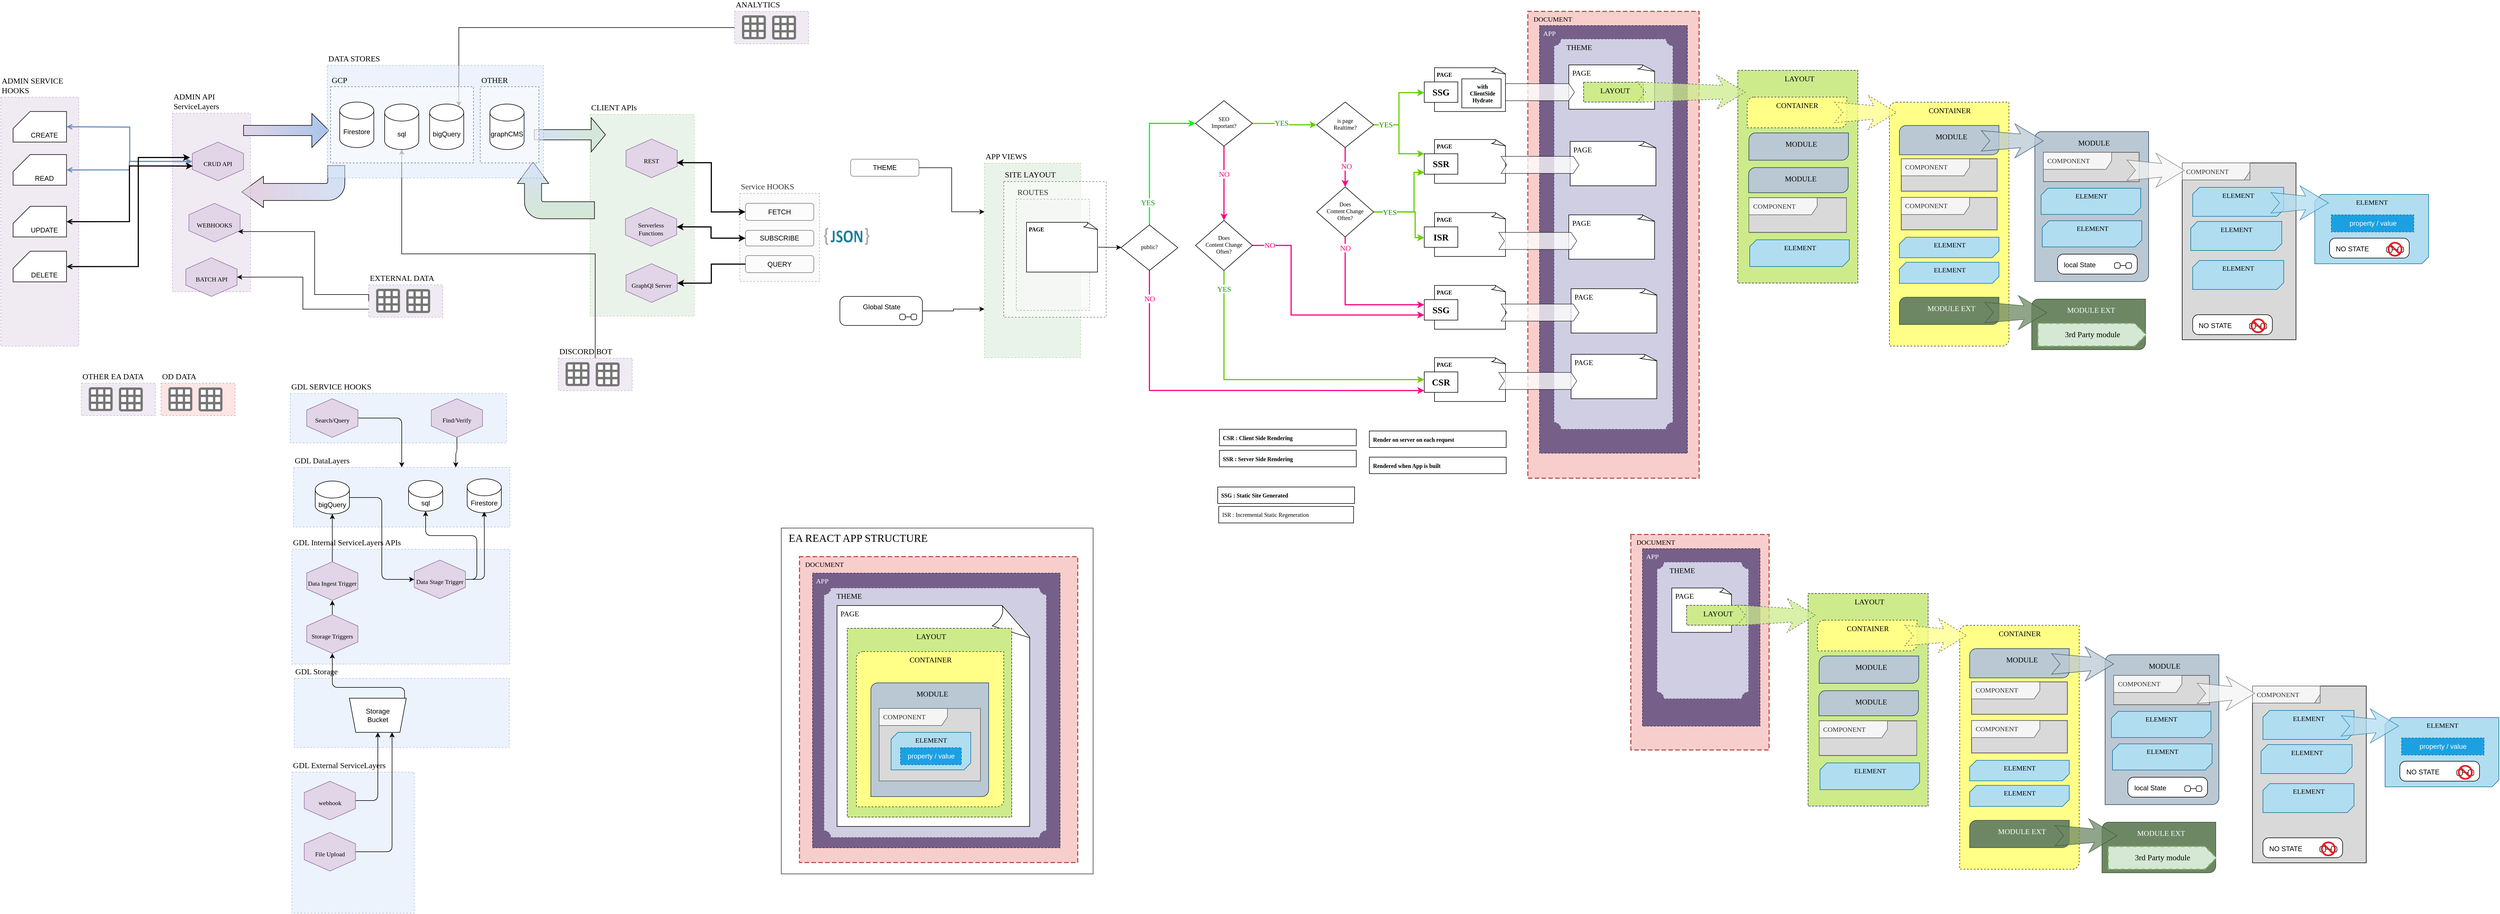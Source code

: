 <mxfile version="16.2.3" type="github"><diagram id="hbb7azk45KggDxWrL5yl" name="CONTENT MODEL"><mxGraphModel dx="1232" dy="-139" grid="0" gridSize="10" guides="1" tooltips="1" connect="1" arrows="1" fold="1" page="1" pageScale="1" pageWidth="1100" pageHeight="850" math="0" shadow="0"><root><mxCell id="OiPF_1CfWKN-UlJboriC-0"/><mxCell id="OiPF_1CfWKN-UlJboriC-1" parent="OiPF_1CfWKN-UlJboriC-0"/><mxCell id="Og7nzeMwLIurUZKwNlGb-149" value="EA REACT APP STRUCTURE" style="rounded=0;whiteSpace=wrap;html=1;glass=0;fontFamily=Roboto Mono;fontSource=https%3A%2F%2Ffonts.googleapis.com%2Fcss%3Ffamily%3DRoboto%2BMono;fontSize=19;strokeWidth=1;align=left;verticalAlign=top;spacingLeft=11;strokeColor=#333333;" parent="OiPF_1CfWKN-UlJboriC-1" vertex="1"><mxGeometry x="1640" y="1865.75" width="548" height="608.25" as="geometry"/></mxCell><mxCell id="Og7nzeMwLIurUZKwNlGb-36" value="&lt;font face=&quot;Roboto Mono&quot; data-font-src=&quot;https://fonts.googleapis.com/css?family=Roboto+Mono&quot;&gt;DOCUMENT&lt;/font&gt;" style="shape=partialRectangle;html=1;top=1;align=left;dashed=1;strokeWidth=2;labelPosition=center;verticalLabelPosition=middle;verticalAlign=top;spacingLeft=8;fillColor=#f8cecc;strokeColor=#b85450;" parent="OiPF_1CfWKN-UlJboriC-1" vertex="1"><mxGeometry x="2952" y="957" width="301" height="821" as="geometry"/></mxCell><mxCell id="Og7nzeMwLIurUZKwNlGb-37" value="APP" style="shape=partialRectangle;html=1;top=1;align=left;dashed=1;strokeWidth=1;labelPosition=center;verticalLabelPosition=middle;verticalAlign=top;strokeColor=#432D57;fillColor=#76608a;spacingLeft=4;fontFamily=Roboto Mono;fontSource=https%3A%2F%2Ffonts.googleapis.com%2Fcss%3Ffamily%3DRoboto%2BMono;fontColor=#ffffff;" parent="OiPF_1CfWKN-UlJboriC-1" vertex="1"><mxGeometry x="2972.5" y="982" width="260" height="752" as="geometry"/></mxCell><mxCell id="Og7nzeMwLIurUZKwNlGb-38" value="THEME" style="verticalLabelPosition=middle;verticalAlign=top;html=1;shape=mxgraph.basic.plaque;dx=6;rounded=1;glass=0;dashed=1;fontFamily=Roboto Mono;fontSource=https%3A%2F%2Ffonts.googleapis.com%2Fcss%3Ffamily%3DRoboto%2BMono;fontSize=13;fillColor=#d0cee2;strokeColor=#56517e;labelPosition=center;align=left;spacingLeft=20;" parent="OiPF_1CfWKN-UlJboriC-1" vertex="1"><mxGeometry x="2998" y="1005.5" width="209" height="686.5" as="geometry"/></mxCell><mxCell id="Og7nzeMwLIurUZKwNlGb-39" value="&lt;font data-font-src=&quot;https://fonts.googleapis.com/css?family=Roboto+Mono&quot; style=&quot;font-weight: normal; font-size: 13px;&quot;&gt;PAGE&lt;/font&gt;" style="whiteSpace=wrap;html=1;shape=mxgraph.basic.document;strokeWidth=1;fontFamily=Roboto Mono;fontSize=13;align=left;verticalAlign=top;spacingLeft=4;fontStyle=1;labelBackgroundColor=#FFFFFF;fontSource=https%3A%2F%2Ffonts.googleapis.com%2Fcss%3Ffamily%3DRoboto%2BMono;" parent="OiPF_1CfWKN-UlJboriC-1" vertex="1"><mxGeometry x="3024.005" y="1051.07" width="152.25" height="78" as="geometry"/></mxCell><mxCell id="EYGU_YoIZzc49AqrQWWL-79" style="edgeStyle=elbowEdgeStyle;rounded=0;orthogonalLoop=1;jettySize=auto;html=1;exitX=1;exitY=0.5;exitDx=0;exitDy=0;fontFamily=Roboto Mono;fontSource=https%3A%2F%2Ffonts.googleapis.com%2Fcss%3Ffamily%3DRoboto%2BMono;fontSize=13;strokeColor=#66CC00;strokeWidth=2;entryX=0;entryY=0.75;entryDx=0;entryDy=0;" parent="OiPF_1CfWKN-UlJboriC-1" source="EYGU_YoIZzc49AqrQWWL-11" target="EYGU_YoIZzc49AqrQWWL-56" edge="1"><mxGeometry relative="1" as="geometry"><mxPoint x="2742" y="1249" as="targetPoint"/><Array as="points"><mxPoint x="2752" y="1274"/></Array></mxGeometry></mxCell><mxCell id="V2y7s2sU-JwB-ur9LQRO-66" value="GDL Internal ServiceLayers APIs" style="rounded=0;whiteSpace=wrap;html=1;sketch=0;dashed=1;labelPosition=center;verticalLabelPosition=top;align=left;verticalAlign=bottom;fontFamily=Roboto Mono;fontSize=14;strokeColor=#6c8ebf;fontStyle=0;strokeWidth=1;fontSource=https%3A%2F%2Ffonts.googleapis.com%2Fcss%3Ffamily%3DRoboto%2BMono;fillColor=#dae8fc;opacity=50;" parent="OiPF_1CfWKN-UlJboriC-1" vertex="1"><mxGeometry x="780" y="1903" width="383" height="202" as="geometry"/></mxCell><mxCell id="V2y7s2sU-JwB-ur9LQRO-65" value="GDL Storage" style="rounded=0;whiteSpace=wrap;html=1;sketch=0;dashed=1;labelPosition=center;verticalLabelPosition=top;align=left;verticalAlign=bottom;fontFamily=Roboto Mono;fontSize=14;strokeColor=#6c8ebf;fontStyle=0;strokeWidth=1;fontSource=https%3A%2F%2Ffonts.googleapis.com%2Fcss%3Ffamily%3DRoboto%2BMono;fillColor=#dae8fc;opacity=50;" parent="OiPF_1CfWKN-UlJboriC-1" vertex="1"><mxGeometry x="784" y="2130" width="378" height="121.5" as="geometry"/></mxCell><mxCell id="V2y7s2sU-JwB-ur9LQRO-68" value="GDL External ServiceLayers" style="rounded=0;whiteSpace=wrap;html=1;sketch=0;dashed=1;labelPosition=center;verticalLabelPosition=top;align=left;verticalAlign=bottom;fontFamily=Roboto Mono;fontSize=14;strokeColor=#6c8ebf;fontStyle=0;strokeWidth=1;fontSource=https%3A%2F%2Ffonts.googleapis.com%2Fcss%3Ffamily%3DRoboto%2BMono;fillColor=#dae8fc;opacity=50;" parent="OiPF_1CfWKN-UlJboriC-1" vertex="1"><mxGeometry x="780" y="2295" width="215" height="248" as="geometry"/></mxCell><mxCell id="m4IxwTlnFGMMwdvC_-3g-44" value="" style="html=1;shadow=0;dashed=0;align=center;verticalAlign=middle;shape=mxgraph.arrows2.bendArrow;dy=15;dx=38;notch=0;arrowHead=55;rounded=1;fontSize=15;strokeWidth=1;gradientDirection=east;rotation=-180;fillColor=#D4E1F5;gradientColor=#E6D0DE;" parent="OiPF_1CfWKN-UlJboriC-1" vertex="1"><mxGeometry x="692" y="1228.18" width="181" height="73.91" as="geometry"/></mxCell><mxCell id="fSiKimHarp-ybjbQ3Sv5-347" value="ADMIN API ServiceLayers" style="rounded=0;whiteSpace=wrap;html=1;sketch=0;dashed=1;labelPosition=center;verticalLabelPosition=top;align=left;verticalAlign=bottom;fontFamily=Roboto Mono;fontSize=14;strokeColor=#9673a6;fontStyle=0;strokeWidth=1;fontSource=https%3A%2F%2Ffonts.googleapis.com%2Fcss%3Ffamily%3DRoboto%2BMono;fillColor=#e1d5e7;opacity=50;" parent="OiPF_1CfWKN-UlJboriC-1" vertex="1"><mxGeometry x="570" y="1136" width="137.14" height="314" as="geometry"/></mxCell><mxCell id="EaVA5qP8VWXOlJCCT1Ab-105" value="APP VIEWS" style="rounded=0;whiteSpace=wrap;html=1;sketch=0;dashed=1;labelPosition=center;verticalLabelPosition=top;align=left;verticalAlign=bottom;fontFamily=Roboto Mono;fontSize=14;fontStyle=0;strokeWidth=1;fontSource=https%3A%2F%2Ffonts.googleapis.com%2Fcss%3Ffamily%3DRoboto%2BMono;opacity=50;fillColor=#d5e8d4;strokeColor=#82b366;" parent="OiPF_1CfWKN-UlJboriC-1" vertex="1"><mxGeometry x="1997" y="1224" width="169" height="342.07" as="geometry"/></mxCell><mxCell id="EaVA5qP8VWXOlJCCT1Ab-74" value="SITE LAYOUT" style="rounded=0;whiteSpace=wrap;html=1;sketch=0;dashed=1;labelPosition=center;verticalLabelPosition=top;align=left;verticalAlign=bottom;fontFamily=Roboto Mono;fontSize=14;fontStyle=0;strokeWidth=1;fontSource=https%3A%2F%2Ffonts.googleapis.com%2Fcss%3Ffamily%3DRoboto%2BMono;opacity=50;" parent="OiPF_1CfWKN-UlJboriC-1" vertex="1"><mxGeometry x="2031" y="1256.42" width="180" height="238.58" as="geometry"/></mxCell><mxCell id="EaVA5qP8VWXOlJCCT1Ab-29" value="Service HOOKS" style="rounded=0;whiteSpace=wrap;html=1;sketch=0;dashed=1;labelPosition=center;verticalLabelPosition=top;align=left;verticalAlign=bottom;fontFamily=Roboto Mono;fontSize=14;strokeColor=#666666;fontStyle=0;strokeWidth=1;fontSource=https%3A%2F%2Ffonts.googleapis.com%2Fcss%3Ffamily%3DRoboto%2BMono;fillColor=#f5f5f5;opacity=50;fontColor=#333333;" parent="OiPF_1CfWKN-UlJboriC-1" vertex="1"><mxGeometry x="1567.14" y="1277.17" width="140" height="155" as="geometry"/></mxCell><mxCell id="fSiKimHarp-ybjbQ3Sv5-348" value="CLIENT APIs" style="rounded=0;whiteSpace=wrap;html=1;sketch=0;dashed=1;labelPosition=center;verticalLabelPosition=top;align=left;verticalAlign=bottom;fontFamily=Roboto Mono;fontSize=14;strokeColor=#82b366;fontStyle=0;strokeWidth=1;fontSource=https%3A%2F%2Ffonts.googleapis.com%2Fcss%3Ffamily%3DRoboto%2BMono;fillColor=#d5e8d4;opacity=50;" parent="OiPF_1CfWKN-UlJboriC-1" vertex="1"><mxGeometry x="1304" y="1138" width="183.14" height="355" as="geometry"/></mxCell><mxCell id="fSiKimHarp-ybjbQ3Sv5-338" value="ADMIN SERVICE HOOKS" style="rounded=0;whiteSpace=wrap;html=1;sketch=0;dashed=1;labelPosition=center;verticalLabelPosition=top;align=left;verticalAlign=bottom;fontFamily=Roboto Mono;fontSize=14;strokeColor=#9673a6;fontStyle=0;strokeWidth=1;fontSource=https%3A%2F%2Ffonts.googleapis.com%2Fcss%3Ffamily%3DRoboto%2BMono;fillColor=#e1d5e7;opacity=50;" parent="OiPF_1CfWKN-UlJboriC-1" vertex="1"><mxGeometry x="268.36" y="1107.97" width="137.14" height="437.75" as="geometry"/></mxCell><mxCell id="fSiKimHarp-ybjbQ3Sv5-328" style="edgeStyle=orthogonalEdgeStyle;rounded=0;orthogonalLoop=1;jettySize=auto;html=1;exitX=1;exitY=0.5;exitDx=0;exitDy=0;exitPerimeter=0;startArrow=open;startFill=0;fillColor=#dae8fc;strokeColor=#6c8ebf;strokeWidth=2;" parent="OiPF_1CfWKN-UlJboriC-1" source="PRpmFAsdACyKkDD9sodd-1" target="fSiKimHarp-ybjbQ3Sv5-325" edge="1"><mxGeometry relative="1" as="geometry"/></mxCell><mxCell id="PRpmFAsdACyKkDD9sodd-1" value="READ" style="shape=card;whiteSpace=wrap;html=1;verticalAlign=bottom;spacingBottom=3;spacingLeft=16;" parent="OiPF_1CfWKN-UlJboriC-1" vertex="1"><mxGeometry x="290.0" y="1208.92" width="93.87" height="53.84" as="geometry"/></mxCell><object label="&lt;span&gt;%apiAction%&lt;/span&gt;" placeholders="1" apiAction="REST" id="fSiKimHarp-ybjbQ3Sv5-321"><mxCell style="shape=hexagon;perimeter=hexagonPerimeter2;whiteSpace=wrap;html=1;fixedSize=1;direction=south;strokeWidth=1;fontFamily=Roboto Mono;verticalAlign=middle;spacingTop=17;labelPosition=center;verticalLabelPosition=middle;align=center;spacingBottom=9;fontSize=11;fillColor=#e1d5e7;strokeColor=#9673a6;fontSource=https%3A%2F%2Ffonts.googleapis.com%2Fcss%3Ffamily%3DRoboto%2BMono;points=[[0,0],[0,0.25],[0,0.5],[0,0.75],[0,1],[0.25,0],[0.5,0],[0.75,0],[0,1],[1,0],[1,0.25],[1,0.5],[1,0.75],[0.25,1],[0.5,1],[0.75,1],[1,1]];snapToPoint=1;" parent="OiPF_1CfWKN-UlJboriC-1" vertex="1"><mxGeometry x="1367.14" y="1181.59" width="90" height="68" as="geometry"/></mxCell></object><object label="&lt;span&gt;%apiAction%&lt;/span&gt;" placeholders="1" apiAction="CRUD API" id="fSiKimHarp-ybjbQ3Sv5-325"><mxCell style="shape=hexagon;perimeter=hexagonPerimeter2;whiteSpace=wrap;html=1;fixedSize=1;direction=south;strokeWidth=1;fontFamily=Roboto Mono;verticalAlign=middle;spacingTop=17;labelPosition=center;verticalLabelPosition=middle;align=center;spacingBottom=9;fontSize=11;fillColor=#e1d5e7;strokeColor=#9673a6;fontSource=https%3A%2F%2Ffonts.googleapis.com%2Fcss%3Ffamily%3DRoboto%2BMono;points=[[0,0],[0,0.25],[0,0.5],[0,0.75],[0,1],[0.25,0],[0.5,0],[0.75,0],[0,1],[1,0],[1,0.25],[1,0.5],[1,0.75],[0.25,1],[0.5,1],[0.75,1],[1,1]];snapToPoint=1;" parent="OiPF_1CfWKN-UlJboriC-1" vertex="1"><mxGeometry x="605" y="1186.92" width="90" height="68" as="geometry"/></mxCell></object><object label="&lt;span&gt;%apiAction%&lt;/span&gt;" placeholders="1" apiAction="GraphQl Server" id="fSiKimHarp-ybjbQ3Sv5-326"><mxCell style="shape=hexagon;perimeter=hexagonPerimeter2;whiteSpace=wrap;html=1;fixedSize=1;direction=south;strokeWidth=1;fontFamily=Roboto Mono;verticalAlign=middle;spacingTop=17;labelPosition=center;verticalLabelPosition=middle;align=center;spacingBottom=9;fontSize=11;fillColor=#e1d5e7;strokeColor=#9673a6;fontSource=https%3A%2F%2Ffonts.googleapis.com%2Fcss%3Ffamily%3DRoboto%2BMono;points=[[0,0],[0,0.25],[0,0.5],[0,0.75],[0,1],[0.25,0],[0.5,0],[0.75,0],[0,1],[1,0],[1,0.25],[1,0.5],[1,0.75],[0.25,1],[0.5,1],[0.75,1],[1,1]];snapToPoint=1;" parent="OiPF_1CfWKN-UlJboriC-1" vertex="1"><mxGeometry x="1367.14" y="1400.88" width="90" height="68" as="geometry"/></mxCell></object><object label="&lt;span&gt;%apiAction%&lt;/span&gt;" placeholders="1" apiAction="Serverless Functions" id="fSiKimHarp-ybjbQ3Sv5-327"><mxCell style="shape=hexagon;perimeter=hexagonPerimeter2;whiteSpace=wrap;html=1;fixedSize=1;direction=south;strokeWidth=1;fontFamily=Roboto Mono;verticalAlign=middle;spacingTop=17;labelPosition=center;verticalLabelPosition=middle;align=center;spacingBottom=9;fontSize=11;fillColor=#e1d5e7;strokeColor=#9673a6;fontSource=https%3A%2F%2Ffonts.googleapis.com%2Fcss%3Ffamily%3DRoboto%2BMono;points=[[0,0],[0,0.25],[0,0.5],[0,0.75],[0,1],[0.25,0],[0.5,0],[0.75,0],[0,1],[1,0],[1,0.25],[1,0.5],[1,0.75],[0.25,1],[0.5,1],[0.75,1],[1,1]];snapToPoint=1;" parent="OiPF_1CfWKN-UlJboriC-1" vertex="1"><mxGeometry x="1366.14" y="1302.09" width="90" height="68" as="geometry"/></mxCell></object><mxCell id="fSiKimHarp-ybjbQ3Sv5-329" value="CREATE" style="shape=card;whiteSpace=wrap;html=1;verticalAlign=bottom;spacingBottom=3;spacingLeft=16;" parent="OiPF_1CfWKN-UlJboriC-1" vertex="1"><mxGeometry x="290.0" y="1133.08" width="93.87" height="53.84" as="geometry"/></mxCell><mxCell id="fSiKimHarp-ybjbQ3Sv5-330" style="edgeStyle=orthogonalEdgeStyle;rounded=0;orthogonalLoop=1;jettySize=auto;html=1;exitX=1;exitY=0.5;exitDx=0;exitDy=0;exitPerimeter=0;startArrow=open;startFill=0;fillColor=#dae8fc;strokeColor=#6c8ebf;strokeWidth=2;entryX=0.5;entryY=1;entryDx=0;entryDy=0;" parent="OiPF_1CfWKN-UlJboriC-1" target="fSiKimHarp-ybjbQ3Sv5-325" edge="1"><mxGeometry relative="1" as="geometry"><mxPoint x="383.87" y="1160.0" as="sourcePoint"/><mxPoint x="540" y="1198.92" as="targetPoint"/></mxGeometry></mxCell><mxCell id="fSiKimHarp-ybjbQ3Sv5-335" style="edgeStyle=orthogonalEdgeStyle;rounded=0;orthogonalLoop=1;jettySize=auto;html=1;exitX=1;exitY=0.5;exitDx=0;exitDy=0;exitPerimeter=0;entryX=0.618;entryY=0.989;entryDx=0;entryDy=0;entryPerimeter=0;startArrow=open;startFill=0;strokeWidth=2;" parent="OiPF_1CfWKN-UlJboriC-1" source="fSiKimHarp-ybjbQ3Sv5-331" target="fSiKimHarp-ybjbQ3Sv5-325" edge="1"><mxGeometry relative="1" as="geometry"/></mxCell><mxCell id="fSiKimHarp-ybjbQ3Sv5-331" value="UPDATE" style="shape=card;whiteSpace=wrap;html=1;verticalAlign=bottom;spacingBottom=3;spacingLeft=16;" parent="OiPF_1CfWKN-UlJboriC-1" vertex="1"><mxGeometry x="290.0" y="1299.92" width="93.87" height="53.84" as="geometry"/></mxCell><mxCell id="fSiKimHarp-ybjbQ3Sv5-336" style="edgeStyle=orthogonalEdgeStyle;rounded=0;orthogonalLoop=1;jettySize=auto;html=1;exitX=1;exitY=0.5;exitDx=0;exitDy=0;exitPerimeter=0;startArrow=open;startFill=0;strokeWidth=2;" parent="OiPF_1CfWKN-UlJboriC-1" source="fSiKimHarp-ybjbQ3Sv5-332" edge="1"><mxGeometry relative="1" as="geometry"><Array as="points"><mxPoint x="510" y="1406"/><mxPoint x="510" y="1214"/></Array><mxPoint x="601" y="1214" as="targetPoint"/></mxGeometry></mxCell><mxCell id="fSiKimHarp-ybjbQ3Sv5-332" value="DELETE" style="shape=card;whiteSpace=wrap;html=1;verticalAlign=bottom;spacingBottom=3;spacingLeft=16;" parent="OiPF_1CfWKN-UlJboriC-1" vertex="1"><mxGeometry x="290.0" y="1378.92" width="93.87" height="53.84" as="geometry"/></mxCell><mxCell id="fSiKimHarp-ybjbQ3Sv5-357" style="edgeStyle=orthogonalEdgeStyle;rounded=0;orthogonalLoop=1;jettySize=auto;html=1;exitX=0;exitY=0.5;exitDx=0;exitDy=0;startArrow=none;startFill=0;strokeWidth=2;" parent="OiPF_1CfWKN-UlJboriC-1" source="fSiKimHarp-ybjbQ3Sv5-350" target="fSiKimHarp-ybjbQ3Sv5-326" edge="1"><mxGeometry relative="1" as="geometry"/></mxCell><mxCell id="fSiKimHarp-ybjbQ3Sv5-350" value="QUERY" style="rounded=1;whiteSpace=wrap;html=1;verticalAlign=middle;opacity=50;" parent="OiPF_1CfWKN-UlJboriC-1" vertex="1"><mxGeometry x="1577.14" y="1386.51" width="120" height="30" as="geometry"/></mxCell><mxCell id="fSiKimHarp-ybjbQ3Sv5-355" style="edgeStyle=orthogonalEdgeStyle;rounded=0;orthogonalLoop=1;jettySize=auto;html=1;exitX=0;exitY=0.5;exitDx=0;exitDy=0;startArrow=classic;startFill=1;strokeWidth=2;" parent="OiPF_1CfWKN-UlJboriC-1" source="fSiKimHarp-ybjbQ3Sv5-351" target="fSiKimHarp-ybjbQ3Sv5-327" edge="1"><mxGeometry relative="1" as="geometry"/></mxCell><mxCell id="fSiKimHarp-ybjbQ3Sv5-351" value="SUBSCRIBE" style="rounded=1;whiteSpace=wrap;html=1;verticalAlign=middle;opacity=50;" parent="OiPF_1CfWKN-UlJboriC-1" vertex="1"><mxGeometry x="1577.14" y="1342.17" width="120" height="27.5" as="geometry"/></mxCell><mxCell id="fSiKimHarp-ybjbQ3Sv5-353" style="edgeStyle=orthogonalEdgeStyle;rounded=0;orthogonalLoop=1;jettySize=auto;html=1;exitX=0;exitY=0.5;exitDx=0;exitDy=0;entryX=0.611;entryY=0.011;entryDx=0;entryDy=0;entryPerimeter=0;startArrow=classic;startFill=1;strokeWidth=2;" parent="OiPF_1CfWKN-UlJboriC-1" source="fSiKimHarp-ybjbQ3Sv5-352" target="fSiKimHarp-ybjbQ3Sv5-321" edge="1"><mxGeometry relative="1" as="geometry"/></mxCell><mxCell id="fSiKimHarp-ybjbQ3Sv5-352" value="FETCH" style="rounded=1;whiteSpace=wrap;html=1;verticalAlign=middle;opacity=50;" parent="OiPF_1CfWKN-UlJboriC-1" vertex="1"><mxGeometry x="1577.14" y="1294.67" width="120" height="30" as="geometry"/></mxCell><mxCell id="fSiKimHarp-ybjbQ3Sv5-367" value="" style="dashed=0;outlineConnect=0;html=1;align=center;labelPosition=center;verticalLabelPosition=bottom;verticalAlign=top;shape=mxgraph.weblogos.json_2" parent="OiPF_1CfWKN-UlJboriC-1" vertex="1"><mxGeometry x="1715" y="1337.75" width="80" height="30.2" as="geometry"/></mxCell><mxCell id="EaVA5qP8VWXOlJCCT1Ab-114" style="edgeStyle=orthogonalEdgeStyle;rounded=0;orthogonalLoop=1;jettySize=auto;html=1;exitX=1;exitY=0.5;exitDx=0;exitDy=0;entryX=0;entryY=0.75;entryDx=0;entryDy=0;fontSize=15;" parent="OiPF_1CfWKN-UlJboriC-1" source="EaVA5qP8VWXOlJCCT1Ab-19" target="EaVA5qP8VWXOlJCCT1Ab-105" edge="1"><mxGeometry relative="1" as="geometry"/></mxCell><mxCell id="EaVA5qP8VWXOlJCCT1Ab-19" value="Global State" style="shape=umlState;rounded=1;verticalAlign=top;spacingTop=5;umlStateSymbol=collapseState;absoluteArcSize=1;arcSize=10;html=1;" parent="OiPF_1CfWKN-UlJboriC-1" vertex="1"><mxGeometry x="1743" y="1458.38" width="145" height="51" as="geometry"/></mxCell><mxCell id="EaVA5qP8VWXOlJCCT1Ab-115" style="edgeStyle=orthogonalEdgeStyle;rounded=0;orthogonalLoop=1;jettySize=auto;html=1;exitX=1;exitY=0.5;exitDx=0;exitDy=0;entryX=0;entryY=0.25;entryDx=0;entryDy=0;fontSize=15;" parent="OiPF_1CfWKN-UlJboriC-1" source="EaVA5qP8VWXOlJCCT1Ab-31" target="EaVA5qP8VWXOlJCCT1Ab-105" edge="1"><mxGeometry relative="1" as="geometry"/></mxCell><mxCell id="EaVA5qP8VWXOlJCCT1Ab-31" value="THEME" style="rounded=1;whiteSpace=wrap;html=1;verticalAlign=middle;opacity=50;" parent="OiPF_1CfWKN-UlJboriC-1" vertex="1"><mxGeometry x="1762" y="1217" width="120" height="30" as="geometry"/></mxCell><mxCell id="EaVA5qP8VWXOlJCCT1Ab-32" value="ROUTES" style="rounded=0;whiteSpace=wrap;html=1;sketch=0;dashed=1;labelPosition=center;verticalLabelPosition=top;align=left;verticalAlign=bottom;fontFamily=Roboto Mono;fontSize=14;strokeColor=#666666;fontStyle=0;strokeWidth=1;fontSource=https%3A%2F%2Ffonts.googleapis.com%2Fcss%3Ffamily%3DRoboto%2BMono;fillColor=#f5f5f5;opacity=50;fontColor=#333333;" parent="OiPF_1CfWKN-UlJboriC-1" vertex="1"><mxGeometry x="2053" y="1287.43" width="129" height="195.57" as="geometry"/></mxCell><mxCell id="m4IxwTlnFGMMwdvC_-3g-29" value="" style="group" parent="OiPF_1CfWKN-UlJboriC-1" vertex="1" connectable="0"><mxGeometry x="550" y="1611" width="130" height="57" as="geometry"/></mxCell><mxCell id="m4IxwTlnFGMMwdvC_-3g-26" value="OD DATA" style="rounded=0;whiteSpace=wrap;html=1;sketch=0;dashed=1;labelPosition=center;verticalLabelPosition=top;align=left;verticalAlign=bottom;fontFamily=Roboto Mono;fontSize=14;strokeColor=#b85450;fontStyle=0;strokeWidth=1;fontSource=https%3A%2F%2Ffonts.googleapis.com%2Fcss%3Ffamily%3DRoboto%2BMono;fillColor=#f8cecc;opacity=50;" parent="m4IxwTlnFGMMwdvC_-3g-29" vertex="1"><mxGeometry width="130" height="57" as="geometry"/></mxCell><mxCell id="m4IxwTlnFGMMwdvC_-3g-27" value="" style="dashed=0;connectable=0;html=1;fillColor=#757575;strokeColor=none;shape=mxgraph.gcp2.report;part=1;aspect=fixed;fontSize=15;align=left;" parent="m4IxwTlnFGMMwdvC_-3g-29" vertex="1"><mxGeometry x="13" y="7" width="41.93" height="41.93" as="geometry"/></mxCell><mxCell id="m4IxwTlnFGMMwdvC_-3g-28" value="" style="dashed=0;connectable=0;html=1;fillColor=#757575;strokeColor=none;shape=mxgraph.gcp2.report;part=1;aspect=fixed;fontSize=15;align=left;" parent="m4IxwTlnFGMMwdvC_-3g-29" vertex="1"><mxGeometry x="66" y="7.53" width="41.93" height="41.93" as="geometry"/></mxCell><mxCell id="m4IxwTlnFGMMwdvC_-3g-31" value="" style="group" parent="OiPF_1CfWKN-UlJboriC-1" vertex="1" connectable="0"><mxGeometry x="915" y="1438" width="130" height="57" as="geometry"/></mxCell><mxCell id="m4IxwTlnFGMMwdvC_-3g-18" value="EXTERNAL DATA" style="rounded=0;whiteSpace=wrap;html=1;sketch=0;dashed=1;labelPosition=center;verticalLabelPosition=top;align=left;verticalAlign=bottom;fontFamily=Roboto Mono;fontSize=14;strokeColor=#9673a6;fontStyle=0;strokeWidth=1;fontSource=https%3A%2F%2Ffonts.googleapis.com%2Fcss%3Ffamily%3DRoboto%2BMono;fillColor=#e1d5e7;opacity=50;" parent="m4IxwTlnFGMMwdvC_-3g-31" vertex="1"><mxGeometry width="130" height="57" as="geometry"/></mxCell><mxCell id="m4IxwTlnFGMMwdvC_-3g-24" value="" style="dashed=0;connectable=0;html=1;fillColor=#757575;strokeColor=none;shape=mxgraph.gcp2.report;part=1;aspect=fixed;fontSize=15;align=left;" parent="m4IxwTlnFGMMwdvC_-3g-31" vertex="1"><mxGeometry x="13" y="7" width="41.93" height="41.93" as="geometry"/></mxCell><mxCell id="m4IxwTlnFGMMwdvC_-3g-25" value="" style="dashed=0;connectable=0;html=1;fillColor=#757575;strokeColor=none;shape=mxgraph.gcp2.report;part=1;aspect=fixed;fontSize=15;align=left;" parent="m4IxwTlnFGMMwdvC_-3g-31" vertex="1"><mxGeometry x="66" y="7.53" width="41.93" height="41.93" as="geometry"/></mxCell><object label="&lt;span&gt;%apiAction%&lt;/span&gt;" placeholders="1" apiAction="BATCH API" id="m4IxwTlnFGMMwdvC_-3g-35"><mxCell style="shape=hexagon;perimeter=hexagonPerimeter2;whiteSpace=wrap;html=1;fixedSize=1;direction=south;strokeWidth=1;fontFamily=Roboto Mono;verticalAlign=middle;spacingTop=17;labelPosition=center;verticalLabelPosition=middle;align=center;spacingBottom=9;fontSize=11;fillColor=#e1d5e7;strokeColor=#9673a6;fontSource=https%3A%2F%2Ffonts.googleapis.com%2Fcss%3Ffamily%3DRoboto%2BMono;points=[[0,0],[0,0.25],[0,0.5],[0,0.75],[0,1],[0.25,0],[0.5,0],[0.75,0],[0,1],[1,0],[1,0.25],[1,0.5],[1,0.75],[0.25,1],[0.5,1],[0.75,1],[1,1]];snapToPoint=1;" parent="OiPF_1CfWKN-UlJboriC-1" vertex="1"><mxGeometry x="593.57" y="1390.38" width="90" height="68" as="geometry"/></mxCell></object><object label="&lt;span&gt;%apiAction%&lt;/span&gt;" placeholders="1" apiAction="WEBHOOKS" id="m4IxwTlnFGMMwdvC_-3g-36"><mxCell style="shape=hexagon;perimeter=hexagonPerimeter2;whiteSpace=wrap;html=1;fixedSize=1;direction=south;strokeWidth=1;fontFamily=Roboto Mono;verticalAlign=middle;spacingTop=17;labelPosition=center;verticalLabelPosition=middle;align=center;spacingBottom=9;fontSize=11;fillColor=#e1d5e7;strokeColor=#9673a6;fontSource=https%3A%2F%2Ffonts.googleapis.com%2Fcss%3Ffamily%3DRoboto%2BMono;points=[[0,0],[0,0.25],[0,0.5],[0,0.75],[0,1],[0.25,0],[0.5,0],[0.75,0],[0,1],[1,0],[1,0.25],[1,0.5],[1,0.75],[0.25,1],[0.5,1],[0.75,1],[1,1]];snapToPoint=1;" parent="OiPF_1CfWKN-UlJboriC-1" vertex="1"><mxGeometry x="599" y="1294.67" width="90" height="68" as="geometry"/></mxCell></object><mxCell id="m4IxwTlnFGMMwdvC_-3g-39" style="edgeStyle=orthogonalEdgeStyle;rounded=0;orthogonalLoop=1;jettySize=auto;html=1;exitX=0;exitY=0.5;exitDx=0;exitDy=0;entryX=0.75;entryY=0;entryDx=0;entryDy=0;fontSize=15;" parent="OiPF_1CfWKN-UlJboriC-1" source="m4IxwTlnFGMMwdvC_-3g-18" target="m4IxwTlnFGMMwdvC_-3g-36" edge="1"><mxGeometry relative="1" as="geometry"><Array as="points"><mxPoint x="820" y="1455"/><mxPoint x="820" y="1344"/></Array></mxGeometry></mxCell><mxCell id="m4IxwTlnFGMMwdvC_-3g-40" style="edgeStyle=orthogonalEdgeStyle;rounded=0;orthogonalLoop=1;jettySize=auto;html=1;exitX=0;exitY=0.75;exitDx=0;exitDy=0;entryX=0.5;entryY=0;entryDx=0;entryDy=0;fontSize=15;" parent="OiPF_1CfWKN-UlJboriC-1" source="m4IxwTlnFGMMwdvC_-3g-18" target="m4IxwTlnFGMMwdvC_-3g-35" edge="1"><mxGeometry relative="1" as="geometry"/></mxCell><mxCell id="m4IxwTlnFGMMwdvC_-3g-41" value="" style="shape=singleArrow;whiteSpace=wrap;html=1;fontSize=15;strokeWidth=1;align=left;gradientDirection=east;fillColor=#E1D5E7;gradientColor=#A9C4EB;" parent="OiPF_1CfWKN-UlJboriC-1" vertex="1"><mxGeometry x="695" y="1136.5" width="150" height="60" as="geometry"/></mxCell><mxCell id="m4IxwTlnFGMMwdvC_-3g-42" value="" style="shape=singleArrow;whiteSpace=wrap;html=1;fontSize=15;strokeWidth=1;align=left;gradientDirection=east;gradientColor=#D5E8D4;fillColor=#D4E1F5;" parent="OiPF_1CfWKN-UlJboriC-1" vertex="1"><mxGeometry x="1206" y="1144" width="125" height="60" as="geometry"/></mxCell><mxCell id="m4IxwTlnFGMMwdvC_-3g-43" value="" style="html=1;shadow=0;dashed=0;align=center;verticalAlign=middle;shape=mxgraph.arrows2.bendArrow;dy=15;dx=38;notch=0;arrowHead=55;rounded=1;fontSize=15;strokeWidth=1;gradientDirection=east;rotation=-90;fillColor=#D5E8D4;gradientColor=#D4E1F5;" parent="OiPF_1CfWKN-UlJboriC-1" vertex="1"><mxGeometry x="1194" y="1204" width="100" height="135.5" as="geometry"/></mxCell><mxCell id="rglTs7uHGTPmKqSNFbAO-0" value="" style="group" parent="OiPF_1CfWKN-UlJboriC-1" vertex="1" connectable="0"><mxGeometry x="410" y="1611" width="130" height="57" as="geometry"/></mxCell><mxCell id="rglTs7uHGTPmKqSNFbAO-1" value="OTHER EA DATA" style="rounded=0;whiteSpace=wrap;html=1;sketch=0;dashed=1;labelPosition=center;verticalLabelPosition=top;align=left;verticalAlign=bottom;fontFamily=Roboto Mono;fontSize=14;strokeColor=#9673a6;fontStyle=0;strokeWidth=1;fontSource=https%3A%2F%2Ffonts.googleapis.com%2Fcss%3Ffamily%3DRoboto%2BMono;fillColor=#e1d5e7;opacity=50;" parent="rglTs7uHGTPmKqSNFbAO-0" vertex="1"><mxGeometry width="130" height="57" as="geometry"/></mxCell><mxCell id="rglTs7uHGTPmKqSNFbAO-2" value="" style="dashed=0;connectable=0;html=1;fillColor=#757575;strokeColor=none;shape=mxgraph.gcp2.report;part=1;aspect=fixed;fontSize=15;align=left;" parent="rglTs7uHGTPmKqSNFbAO-0" vertex="1"><mxGeometry x="13" y="7" width="41.93" height="41.93" as="geometry"/></mxCell><mxCell id="rglTs7uHGTPmKqSNFbAO-3" value="" style="dashed=0;connectable=0;html=1;fillColor=#757575;strokeColor=none;shape=mxgraph.gcp2.report;part=1;aspect=fixed;fontSize=15;align=left;" parent="rglTs7uHGTPmKqSNFbAO-0" vertex="1"><mxGeometry x="66" y="7.53" width="41.93" height="41.93" as="geometry"/></mxCell><mxCell id="rglTs7uHGTPmKqSNFbAO-8" value="" style="group" parent="OiPF_1CfWKN-UlJboriC-1" vertex="1" connectable="0"><mxGeometry x="1248" y="1567" width="130" height="57" as="geometry"/></mxCell><mxCell id="rglTs7uHGTPmKqSNFbAO-9" value="DISCORD BOT" style="rounded=0;whiteSpace=wrap;html=1;sketch=0;dashed=1;labelPosition=center;verticalLabelPosition=top;align=left;verticalAlign=bottom;fontFamily=Roboto Mono;fontSize=14;strokeColor=#9673a6;fontStyle=0;strokeWidth=1;fontSource=https%3A%2F%2Ffonts.googleapis.com%2Fcss%3Ffamily%3DRoboto%2BMono;fillColor=#e1d5e7;opacity=50;" parent="rglTs7uHGTPmKqSNFbAO-8" vertex="1"><mxGeometry width="130" height="57" as="geometry"/></mxCell><mxCell id="rglTs7uHGTPmKqSNFbAO-10" value="" style="dashed=0;connectable=0;html=1;fillColor=#757575;strokeColor=none;shape=mxgraph.gcp2.report;part=1;aspect=fixed;fontSize=15;align=left;" parent="rglTs7uHGTPmKqSNFbAO-8" vertex="1"><mxGeometry x="13" y="7" width="41.93" height="41.93" as="geometry"/></mxCell><mxCell id="rglTs7uHGTPmKqSNFbAO-11" value="" style="dashed=0;connectable=0;html=1;fillColor=#757575;strokeColor=none;shape=mxgraph.gcp2.report;part=1;aspect=fixed;fontSize=15;align=left;" parent="rglTs7uHGTPmKqSNFbAO-8" vertex="1"><mxGeometry x="66" y="7.53" width="41.93" height="41.93" as="geometry"/></mxCell><mxCell id="rglTs7uHGTPmKqSNFbAO-12" style="edgeStyle=orthogonalEdgeStyle;rounded=0;orthogonalLoop=1;jettySize=auto;html=1;exitX=0.5;exitY=0;exitDx=0;exitDy=0;" parent="OiPF_1CfWKN-UlJboriC-1" source="rglTs7uHGTPmKqSNFbAO-9" target="m4IxwTlnFGMMwdvC_-3g-0" edge="1"><mxGeometry relative="1" as="geometry"/></mxCell><mxCell id="rglTs7uHGTPmKqSNFbAO-13" value="" style="group" parent="OiPF_1CfWKN-UlJboriC-1" vertex="1" connectable="0"><mxGeometry x="1558" y="957" width="130" height="57" as="geometry"/></mxCell><mxCell id="rglTs7uHGTPmKqSNFbAO-14" value="ANALYTICS" style="rounded=0;whiteSpace=wrap;html=1;sketch=0;dashed=1;labelPosition=center;verticalLabelPosition=top;align=left;verticalAlign=bottom;fontFamily=Roboto Mono;fontSize=14;strokeColor=#9673a6;fontStyle=0;strokeWidth=1;fontSource=https%3A%2F%2Ffonts.googleapis.com%2Fcss%3Ffamily%3DRoboto%2BMono;fillColor=#e1d5e7;opacity=50;" parent="rglTs7uHGTPmKqSNFbAO-13" vertex="1"><mxGeometry width="130" height="57" as="geometry"/></mxCell><mxCell id="rglTs7uHGTPmKqSNFbAO-15" value="" style="dashed=0;connectable=0;html=1;fillColor=#757575;strokeColor=none;shape=mxgraph.gcp2.report;part=1;aspect=fixed;fontSize=15;align=left;" parent="rglTs7uHGTPmKqSNFbAO-13" vertex="1"><mxGeometry x="13" y="7" width="41.93" height="41.93" as="geometry"/></mxCell><mxCell id="rglTs7uHGTPmKqSNFbAO-16" value="" style="dashed=0;connectable=0;html=1;fillColor=#757575;strokeColor=none;shape=mxgraph.gcp2.report;part=1;aspect=fixed;fontSize=15;align=left;" parent="rglTs7uHGTPmKqSNFbAO-13" vertex="1"><mxGeometry x="66" y="7.53" width="41.93" height="41.93" as="geometry"/></mxCell><mxCell id="rglTs7uHGTPmKqSNFbAO-17" style="edgeStyle=orthogonalEdgeStyle;rounded=0;orthogonalLoop=1;jettySize=auto;html=1;exitX=0;exitY=0.5;exitDx=0;exitDy=0;entryX=0.855;entryY=0;entryDx=0;entryDy=4.35;entryPerimeter=0;" parent="OiPF_1CfWKN-UlJboriC-1" source="rglTs7uHGTPmKqSNFbAO-14" target="m4IxwTlnFGMMwdvC_-3g-2" edge="1"><mxGeometry relative="1" as="geometry"/></mxCell><mxCell id="2oXt0NldNZvMKxDYWKEO-1" value="&lt;meta charset=&quot;utf-8&quot; style=&quot;font-size: 10px;&quot;&gt;&lt;span style=&quot;color: rgb(0, 0, 0); font-family: &amp;quot;roboto mono&amp;quot;; font-size: 10px; font-style: normal; font-weight: 700; letter-spacing: normal; text-indent: 0px; text-transform: none; word-spacing: 0px; background-color: rgb(248, 249, 250); display: inline; float: none;&quot;&gt;SSR : Server Side Rendering&lt;/span&gt;" style="rounded=0;whiteSpace=wrap;html=1;fontFamily=Roboto Mono;fontSource=https%3A%2F%2Ffonts.googleapis.com%2Fcss%3Ffamily%3DRoboto%2BMono;fontSize=10;align=left;spacingLeft=4;" parent="OiPF_1CfWKN-UlJboriC-1" vertex="1"><mxGeometry x="2410" y="1729" width="240.5" height="29" as="geometry"/></mxCell><mxCell id="2oXt0NldNZvMKxDYWKEO-2" value="&lt;span style=&quot;color: rgb(0, 0, 0); font-family: &amp;quot;roboto mono&amp;quot;; font-size: 10px; font-style: normal; font-weight: 700; letter-spacing: normal; text-indent: 0px; text-transform: none; word-spacing: 0px; background-color: rgb(248, 249, 250); display: inline; float: none;&quot;&gt;CSR : Client Side Rendering&lt;/span&gt;" style="rounded=0;whiteSpace=wrap;html=1;fontFamily=Roboto Mono;fontSource=https%3A%2F%2Ffonts.googleapis.com%2Fcss%3Ffamily%3DRoboto%2BMono;fontSize=10;align=left;spacingLeft=4;" parent="OiPF_1CfWKN-UlJboriC-1" vertex="1"><mxGeometry x="2410" y="1692" width="240.5" height="29" as="geometry"/></mxCell><mxCell id="2oXt0NldNZvMKxDYWKEO-3" value="&lt;span style=&quot;color: rgb(0, 0, 0); font-family: &amp;quot;roboto mono&amp;quot;; font-size: 10px; font-style: normal; font-weight: 700; letter-spacing: normal; text-indent: 0px; text-transform: none; word-spacing: 0px; background-color: rgb(248, 249, 250); display: inline; float: none;&quot;&gt;SSG : Static Site Generated&lt;/span&gt;" style="rounded=0;whiteSpace=wrap;html=1;fontFamily=Roboto Mono;fontSource=https%3A%2F%2Ffonts.googleapis.com%2Fcss%3Ffamily%3DRoboto%2BMono;fontSize=10;align=left;spacingLeft=4;" parent="OiPF_1CfWKN-UlJboriC-1" vertex="1"><mxGeometry x="2407" y="1793.5" width="240.5" height="29" as="geometry"/></mxCell><mxCell id="2oXt0NldNZvMKxDYWKEO-4" value="&lt;p style=&quot;font-size: 10px;&quot;&gt;&lt;font style=&quot;font-size: 10px;&quot;&gt;ISR : Incremental Static Regeneration&lt;/font&gt;&lt;/p&gt;" style="rounded=0;whiteSpace=wrap;html=1;fontFamily=Roboto Mono;fontSource=https%3A%2F%2Ffonts.googleapis.com%2Fcss%3Ffamily%3DRoboto%2BMono;fontSize=10;align=left;spacingLeft=4;" parent="OiPF_1CfWKN-UlJboriC-1" vertex="1"><mxGeometry x="2408.75" y="1827.75" width="237" height="29" as="geometry"/></mxCell><mxCell id="EYGU_YoIZzc49AqrQWWL-82" style="edgeStyle=none;rounded=0;orthogonalLoop=1;jettySize=auto;html=1;exitX=1;exitY=0.5;exitDx=0;exitDy=0;exitPerimeter=0;fontFamily=Roboto Mono;fontSource=https%3A%2F%2Ffonts.googleapis.com%2Fcss%3Ffamily%3DRoboto%2BMono;fontSize=10;" parent="OiPF_1CfWKN-UlJboriC-1" source="2oXt0NldNZvMKxDYWKEO-25" target="EYGU_YoIZzc49AqrQWWL-0" edge="1"><mxGeometry relative="1" as="geometry"/></mxCell><mxCell id="2oXt0NldNZvMKxDYWKEO-25" value="PAGE" style="whiteSpace=wrap;html=1;shape=mxgraph.basic.document;strokeWidth=1;fontFamily=Verdana;fontSize=10;align=left;verticalAlign=top;spacingLeft=2;fontStyle=1" parent="OiPF_1CfWKN-UlJboriC-1" vertex="1"><mxGeometry x="2071" y="1328" width="126" height="87.5" as="geometry"/></mxCell><mxCell id="V2y7s2sU-JwB-ur9LQRO-59" value="GDL DataLayers" style="rounded=0;whiteSpace=wrap;html=1;sketch=0;dashed=1;labelPosition=center;verticalLabelPosition=top;align=left;verticalAlign=bottom;fontFamily=Roboto Mono;fontSize=14;strokeColor=#6c8ebf;fontStyle=0;strokeWidth=1;fontSource=https%3A%2F%2Ffonts.googleapis.com%2Fcss%3Ffamily%3DRoboto%2BMono;fillColor=#dae8fc;opacity=50;" parent="OiPF_1CfWKN-UlJboriC-1" vertex="1"><mxGeometry x="783" y="1759" width="380" height="105" as="geometry"/></mxCell><mxCell id="V2y7s2sU-JwB-ur9LQRO-83" style="edgeStyle=orthogonalEdgeStyle;orthogonalLoop=1;jettySize=auto;html=1;exitX=1;exitY=0.25;exitDx=0;exitDy=0;entryX=1;entryY=0.5;entryDx=0;entryDy=0;rounded=1;jumpStyle=arc;" parent="OiPF_1CfWKN-UlJboriC-1" source="V2y7s2sU-JwB-ur9LQRO-60" target="V2y7s2sU-JwB-ur9LQRO-70" edge="1"><mxGeometry relative="1" as="geometry"><Array as="points"><mxPoint x="978" y="2146"/><mxPoint x="851" y="2146"/></Array></mxGeometry></mxCell><mxCell id="V2y7s2sU-JwB-ur9LQRO-60" value="Storage&lt;br&gt;Bucket" style="verticalLabelPosition=middle;verticalAlign=middle;html=1;shape=trapezoid;perimeter=trapezoidPerimeter;whiteSpace=wrap;size=0.112;arcSize=10;flipV=1;labelPosition=center;align=center;" parent="OiPF_1CfWKN-UlJboriC-1" vertex="1"><mxGeometry x="881" y="2165" width="100" height="60" as="geometry"/></mxCell><mxCell id="V2y7s2sU-JwB-ur9LQRO-61" value="GDL SERVICE HOOKS" style="rounded=0;whiteSpace=wrap;html=1;sketch=0;dashed=1;labelPosition=center;verticalLabelPosition=top;align=left;verticalAlign=bottom;fontFamily=Roboto Mono;fontSize=14;strokeColor=#6c8ebf;fontStyle=0;strokeWidth=1;fontSource=https%3A%2F%2Ffonts.googleapis.com%2Fcss%3Ffamily%3DRoboto%2BMono;fillColor=#dae8fc;opacity=50;" parent="OiPF_1CfWKN-UlJboriC-1" vertex="1"><mxGeometry x="777" y="1629" width="380" height="87" as="geometry"/></mxCell><mxCell id="V2y7s2sU-JwB-ur9LQRO-62" value="Firestore" style="shape=cylinder3;whiteSpace=wrap;html=1;boundedLbl=1;backgroundOutline=1;size=15;" parent="OiPF_1CfWKN-UlJboriC-1" vertex="1"><mxGeometry x="1088" y="1779" width="60" height="60" as="geometry"/></mxCell><mxCell id="V2y7s2sU-JwB-ur9LQRO-63" value="sql" style="shape=cylinder3;whiteSpace=wrap;html=1;boundedLbl=1;backgroundOutline=1;size=15;" parent="OiPF_1CfWKN-UlJboriC-1" vertex="1"><mxGeometry x="985" y="1782" width="60" height="54" as="geometry"/></mxCell><mxCell id="V2y7s2sU-JwB-ur9LQRO-64" value="bigQuery" style="shape=cylinder3;whiteSpace=wrap;html=1;boundedLbl=1;backgroundOutline=1;size=15;" parent="OiPF_1CfWKN-UlJboriC-1" vertex="1"><mxGeometry x="821" y="1783" width="60" height="58" as="geometry"/></mxCell><mxCell id="V2y7s2sU-JwB-ur9LQRO-73" style="edgeStyle=orthogonalEdgeStyle;orthogonalLoop=1;jettySize=auto;html=1;exitX=0.5;exitY=0;exitDx=0;exitDy=0;rounded=1;jumpStyle=arc;" parent="OiPF_1CfWKN-UlJboriC-1" source="V2y7s2sU-JwB-ur9LQRO-67" target="V2y7s2sU-JwB-ur9LQRO-60" edge="1"><mxGeometry relative="1" as="geometry"/></mxCell><object label="&lt;span&gt;%apiAction%&lt;/span&gt;" placeholders="1" apiAction="webhook" id="V2y7s2sU-JwB-ur9LQRO-67"><mxCell style="shape=hexagon;perimeter=hexagonPerimeter2;whiteSpace=wrap;html=1;fixedSize=1;direction=south;strokeWidth=1;fontFamily=Roboto Mono;verticalAlign=middle;spacingTop=17;labelPosition=center;verticalLabelPosition=middle;align=center;spacingBottom=9;fontSize=11;fillColor=#e1d5e7;strokeColor=#9673a6;fontSource=https%3A%2F%2Ffonts.googleapis.com%2Fcss%3Ffamily%3DRoboto%2BMono;points=[[0,0],[0,0.25],[0,0.5],[0,0.75],[0,1],[0.25,0],[0.5,0],[0.75,0],[0,1],[1,0],[1,0.25],[1,0.5],[1,0.75],[0.25,1],[0.5,1],[0.75,1],[1,1]];snapToPoint=1;" parent="OiPF_1CfWKN-UlJboriC-1" vertex="1"><mxGeometry x="801.72" y="2311" width="90" height="68" as="geometry"/></mxCell></object><mxCell id="V2y7s2sU-JwB-ur9LQRO-77" style="edgeStyle=orthogonalEdgeStyle;orthogonalLoop=1;jettySize=auto;html=1;rounded=1;jumpStyle=arc;" parent="OiPF_1CfWKN-UlJboriC-1" source="V2y7s2sU-JwB-ur9LQRO-70" target="V2y7s2sU-JwB-ur9LQRO-75" edge="1"><mxGeometry relative="1" as="geometry"/></mxCell><object label="&lt;span&gt;%apiAction%&lt;/span&gt;" placeholders="1" apiAction="Storage Triggers" id="V2y7s2sU-JwB-ur9LQRO-70"><mxCell style="shape=hexagon;perimeter=hexagonPerimeter2;whiteSpace=wrap;html=1;fixedSize=1;direction=south;strokeWidth=1;fontFamily=Roboto Mono;verticalAlign=middle;spacingTop=17;labelPosition=center;verticalLabelPosition=middle;align=center;spacingBottom=9;fontSize=11;fillColor=#e1d5e7;strokeColor=#9673a6;fontSource=https%3A%2F%2Ffonts.googleapis.com%2Fcss%3Ffamily%3DRoboto%2BMono;points=[[0,0],[0,0.25],[0,0.5],[0,0.75],[0,1],[0.25,0],[0.5,0],[0.75,0],[0,1],[1,0],[1,0.25],[1,0.5],[1,0.75],[0.25,1],[0.5,1],[0.75,1],[1,1]];snapToPoint=1;" parent="OiPF_1CfWKN-UlJboriC-1" vertex="1"><mxGeometry x="805.99" y="2018" width="90" height="68" as="geometry"/></mxCell></object><mxCell id="V2y7s2sU-JwB-ur9LQRO-72" style="edgeStyle=orthogonalEdgeStyle;orthogonalLoop=1;jettySize=auto;html=1;exitX=0.5;exitY=0;exitDx=0;exitDy=0;entryX=0.75;entryY=1;entryDx=0;entryDy=0;rounded=1;jumpStyle=arc;" parent="OiPF_1CfWKN-UlJboriC-1" source="V2y7s2sU-JwB-ur9LQRO-71" target="V2y7s2sU-JwB-ur9LQRO-60" edge="1"><mxGeometry relative="1" as="geometry"/></mxCell><object label="&lt;span&gt;%apiAction%&lt;/span&gt;" placeholders="1" apiAction="File Upload" id="V2y7s2sU-JwB-ur9LQRO-71"><mxCell style="shape=hexagon;perimeter=hexagonPerimeter2;whiteSpace=wrap;html=1;fixedSize=1;direction=south;strokeWidth=1;fontFamily=Roboto Mono;verticalAlign=middle;spacingTop=17;labelPosition=center;verticalLabelPosition=middle;align=center;spacingBottom=9;fontSize=11;fillColor=#e1d5e7;strokeColor=#9673a6;fontSource=https%3A%2F%2Ffonts.googleapis.com%2Fcss%3Ffamily%3DRoboto%2BMono;points=[[0,0],[0,0.25],[0,0.5],[0,0.75],[0,1],[0.25,0],[0.5,0],[0.75,0],[0,1],[1,0],[1,0.25],[1,0.5],[1,0.75],[0.25,1],[0.5,1],[0.75,1],[1,1]];snapToPoint=1;" parent="OiPF_1CfWKN-UlJboriC-1" vertex="1"><mxGeometry x="801.72" y="2401" width="90" height="68" as="geometry"/></mxCell></object><mxCell id="V2y7s2sU-JwB-ur9LQRO-84" style="edgeStyle=orthogonalEdgeStyle;orthogonalLoop=1;jettySize=auto;html=1;exitX=0;exitY=0.5;exitDx=0;exitDy=0;entryX=0.5;entryY=1;entryDx=0;entryDy=0;entryPerimeter=0;rounded=1;jumpStyle=arc;" parent="OiPF_1CfWKN-UlJboriC-1" source="V2y7s2sU-JwB-ur9LQRO-75" target="V2y7s2sU-JwB-ur9LQRO-64" edge="1"><mxGeometry relative="1" as="geometry"/></mxCell><object label="&lt;span&gt;%apiAction%&lt;/span&gt;" placeholders="1" apiAction="Data Ingest Trigger" id="V2y7s2sU-JwB-ur9LQRO-75"><mxCell style="shape=hexagon;perimeter=hexagonPerimeter2;whiteSpace=wrap;html=1;fixedSize=1;direction=south;strokeWidth=1;fontFamily=Roboto Mono;verticalAlign=middle;spacingTop=17;labelPosition=center;verticalLabelPosition=middle;align=center;spacingBottom=9;fontSize=11;fillColor=#e1d5e7;strokeColor=#9673a6;fontSource=https%3A%2F%2Ffonts.googleapis.com%2Fcss%3Ffamily%3DRoboto%2BMono;points=[[0,0],[0,0.25],[0,0.5],[0,0.75],[0,1],[0.25,0],[0.5,0],[0.75,0],[0,1],[1,0],[1,0.25],[1,0.5],[1,0.75],[0.25,1],[0.5,1],[0.75,1],[1,1]];snapToPoint=1;" parent="OiPF_1CfWKN-UlJboriC-1" vertex="1"><mxGeometry x="805.99" y="1925" width="90" height="68" as="geometry"/></mxCell></object><mxCell id="V2y7s2sU-JwB-ur9LQRO-80" style="edgeStyle=orthogonalEdgeStyle;orthogonalLoop=1;jettySize=auto;html=1;exitX=0.5;exitY=0;exitDx=0;exitDy=0;rounded=1;jumpStyle=arc;" parent="OiPF_1CfWKN-UlJboriC-1" source="V2y7s2sU-JwB-ur9LQRO-76" edge="1"><mxGeometry relative="1" as="geometry"><mxPoint x="1118" y="1837" as="targetPoint"/></mxGeometry></mxCell><mxCell id="V2y7s2sU-JwB-ur9LQRO-81" style="edgeStyle=orthogonalEdgeStyle;orthogonalLoop=1;jettySize=auto;html=1;entryX=0.5;entryY=1;entryDx=0;entryDy=0;entryPerimeter=0;exitX=0.5;exitY=0;exitDx=0;exitDy=0;rounded=1;jumpStyle=arc;" parent="OiPF_1CfWKN-UlJboriC-1" source="V2y7s2sU-JwB-ur9LQRO-76" target="V2y7s2sU-JwB-ur9LQRO-63" edge="1"><mxGeometry relative="1" as="geometry"><mxPoint x="906" y="1966" as="sourcePoint"/></mxGeometry></mxCell><object label="&lt;span&gt;%apiAction%&lt;/span&gt;" placeholders="1" apiAction="Data Stage Trigger" id="V2y7s2sU-JwB-ur9LQRO-76"><mxCell style="shape=hexagon;perimeter=hexagonPerimeter2;whiteSpace=wrap;html=1;fixedSize=1;direction=south;strokeWidth=1;fontFamily=Roboto Mono;verticalAlign=middle;spacingTop=17;labelPosition=center;verticalLabelPosition=middle;align=center;spacingBottom=9;fontSize=11;fillColor=#e1d5e7;strokeColor=#9673a6;fontSource=https%3A%2F%2Ffonts.googleapis.com%2Fcss%3Ffamily%3DRoboto%2BMono;points=[[0,0],[0,0.25],[0,0.5],[0,0.75],[0,1],[0.25,0],[0.5,0],[0.75,0],[0,1],[1,0],[1,0.25],[1,0.5],[1,0.75],[0.25,1],[0.5,1],[0.75,1],[1,1]];snapToPoint=1;" parent="OiPF_1CfWKN-UlJboriC-1" vertex="1"><mxGeometry x="995" y="1922" width="90" height="68" as="geometry"/></mxCell></object><mxCell id="V2y7s2sU-JwB-ur9LQRO-90" style="edgeStyle=orthogonalEdgeStyle;orthogonalLoop=1;jettySize=auto;html=1;exitX=0.5;exitY=0;exitDx=0;exitDy=0;entryX=0.5;entryY=0;entryDx=0;entryDy=0;rounded=1;jumpStyle=arc;" parent="OiPF_1CfWKN-UlJboriC-1" source="V2y7s2sU-JwB-ur9LQRO-87" target="V2y7s2sU-JwB-ur9LQRO-59" edge="1"><mxGeometry relative="1" as="geometry"/></mxCell><object label="&lt;span&gt;%apiAction%&lt;/span&gt;" placeholders="1" apiAction="Search/Query" id="V2y7s2sU-JwB-ur9LQRO-87"><mxCell style="shape=hexagon;perimeter=hexagonPerimeter2;whiteSpace=wrap;html=1;fixedSize=1;direction=south;strokeWidth=1;fontFamily=Roboto Mono;verticalAlign=middle;spacingTop=17;labelPosition=center;verticalLabelPosition=middle;align=center;spacingBottom=9;fontSize=11;fillColor=#e1d5e7;strokeColor=#9673a6;fontSource=https%3A%2F%2Ffonts.googleapis.com%2Fcss%3Ffamily%3DRoboto%2BMono;points=[[0,0],[0,0.25],[0,0.5],[0,0.75],[0,1],[0.25,0],[0.5,0],[0.75,0],[0,1],[1,0],[1,0.25],[1,0.5],[1,0.75],[0.25,1],[0.5,1],[0.75,1],[1,1]];snapToPoint=1;" parent="OiPF_1CfWKN-UlJboriC-1" vertex="1"><mxGeometry x="805.99" y="1638.25" width="90" height="68" as="geometry"/></mxCell></object><mxCell id="V2y7s2sU-JwB-ur9LQRO-89" style="edgeStyle=orthogonalEdgeStyle;orthogonalLoop=1;jettySize=auto;html=1;exitX=1;exitY=0.5;exitDx=0;exitDy=0;entryX=0.75;entryY=0;entryDx=0;entryDy=0;rounded=1;jumpStyle=arc;" parent="OiPF_1CfWKN-UlJboriC-1" source="V2y7s2sU-JwB-ur9LQRO-88" target="V2y7s2sU-JwB-ur9LQRO-59" edge="1"><mxGeometry relative="1" as="geometry"/></mxCell><object label="&lt;span&gt;%apiAction%&lt;/span&gt;" placeholders="1" apiAction="Find/Verify" id="V2y7s2sU-JwB-ur9LQRO-88"><mxCell style="shape=hexagon;perimeter=hexagonPerimeter2;whiteSpace=wrap;html=1;fixedSize=1;direction=south;strokeWidth=1;fontFamily=Roboto Mono;verticalAlign=middle;spacingTop=17;labelPosition=center;verticalLabelPosition=middle;align=center;spacingBottom=9;fontSize=11;fillColor=#e1d5e7;strokeColor=#9673a6;fontSource=https%3A%2F%2Ffonts.googleapis.com%2Fcss%3Ffamily%3DRoboto%2BMono;points=[[0,0],[0,0.25],[0,0.5],[0,0.75],[0,1],[0.25,0],[0.5,0],[0.75,0],[0,1],[1,0],[1,0.25],[1,0.5],[1,0.75],[0.25,1],[0.5,1],[0.75,1],[1,1]];snapToPoint=1;" parent="OiPF_1CfWKN-UlJboriC-1" vertex="1"><mxGeometry x="1025" y="1638.25" width="90" height="68" as="geometry"/></mxCell></object><mxCell id="V2y7s2sU-JwB-ur9LQRO-86" style="edgeStyle=orthogonalEdgeStyle;orthogonalLoop=1;jettySize=auto;html=1;exitX=1;exitY=0.5;exitDx=0;exitDy=0;exitPerimeter=0;entryX=0.5;entryY=1;entryDx=0;entryDy=0;jumpStyle=arc;rounded=1;" parent="OiPF_1CfWKN-UlJboriC-1" source="V2y7s2sU-JwB-ur9LQRO-64" target="V2y7s2sU-JwB-ur9LQRO-76" edge="1"><mxGeometry relative="1" as="geometry"/></mxCell><mxCell id="EYGU_YoIZzc49AqrQWWL-5" style="edgeStyle=elbowEdgeStyle;rounded=0;orthogonalLoop=1;jettySize=auto;html=1;exitX=0.5;exitY=0;exitDx=0;exitDy=0;fillColor=#d5e8d4;strokeWidth=2;entryX=0;entryY=0.5;entryDx=0;entryDy=0;elbow=vertical;strokeColor=#00FF00;" parent="OiPF_1CfWKN-UlJboriC-1" source="EYGU_YoIZzc49AqrQWWL-0" target="EYGU_YoIZzc49AqrQWWL-2" edge="1"><mxGeometry relative="1" as="geometry"><mxPoint x="2338" y="1173" as="targetPoint"/><Array as="points"><mxPoint x="2314" y="1154"/></Array></mxGeometry></mxCell><mxCell id="EYGU_YoIZzc49AqrQWWL-84" value="&lt;span style=&quot;font-size: 13px&quot;&gt;YES&lt;/span&gt;" style="edgeLabel;html=1;align=center;verticalAlign=middle;resizable=0;points=[];fontSize=13;fontFamily=Roboto Mono;fontStyle=0;fontColor=#009900;" parent="EYGU_YoIZzc49AqrQWWL-5" connectable="0" vertex="1"><mxGeometry x="-0.138" y="2" relative="1" as="geometry"><mxPoint x="-1" y="72" as="offset"/></mxGeometry></mxCell><mxCell id="EYGU_YoIZzc49AqrQWWL-71" style="edgeStyle=orthogonalEdgeStyle;rounded=0;orthogonalLoop=1;jettySize=auto;html=1;exitX=0.5;exitY=1;exitDx=0;exitDy=0;fontFamily=Roboto Mono;fontSource=https%3A%2F%2Ffonts.googleapis.com%2Fcss%3Ffamily%3DRoboto%2BMono;fontSize=13;fillColor=#f8cecc;strokeWidth=2;fontColor=#FF0080;strokeColor=#FF0080;entryX=0;entryY=0.75;entryDx=0;entryDy=0;" parent="OiPF_1CfWKN-UlJboriC-1" source="EYGU_YoIZzc49AqrQWWL-0" target="EYGU_YoIZzc49AqrQWWL-55" edge="1"><mxGeometry relative="1" as="geometry"><mxPoint x="2770" y="1621" as="targetPoint"/><Array as="points"><mxPoint x="2287" y="1624"/></Array></mxGeometry></mxCell><mxCell id="EYGU_YoIZzc49AqrQWWL-83" value="&lt;font style=&quot;font-size: 13px&quot;&gt;NO&lt;/font&gt;" style="edgeLabel;html=1;align=center;verticalAlign=middle;resizable=0;points=[];fontSize=10;fontFamily=Roboto Mono;fontColor=#FF0080;" parent="EYGU_YoIZzc49AqrQWWL-71" connectable="0" vertex="1"><mxGeometry x="-0.857" relative="1" as="geometry"><mxPoint as="offset"/></mxGeometry></mxCell><mxCell id="EYGU_YoIZzc49AqrQWWL-0" value="public?" style="rhombus;whiteSpace=wrap;html=1;shadow=0;fontFamily=Roboto Mono;fontSize=10;align=center;strokeWidth=1;spacing=6;spacingTop=-4;fontSource=https%3A%2F%2Ffonts.googleapis.com%2Fcss%3Ffamily%3DRoboto%2BMono;" parent="OiPF_1CfWKN-UlJboriC-1" vertex="1"><mxGeometry x="2237" y="1332.66" width="100" height="80" as="geometry"/></mxCell><mxCell id="EYGU_YoIZzc49AqrQWWL-7" style="edgeStyle=orthogonalEdgeStyle;rounded=0;orthogonalLoop=1;jettySize=auto;html=1;exitX=1;exitY=0.5;exitDx=0;exitDy=0;entryX=0;entryY=0.5;entryDx=0;entryDy=0;fontFamily=Roboto Mono;fontSource=https%3A%2F%2Ffonts.googleapis.com%2Fcss%3Ffamily%3DRoboto%2BMono;fontSize=13;strokeColor=#66CC00;strokeWidth=2;" parent="OiPF_1CfWKN-UlJboriC-1" source="EYGU_YoIZzc49AqrQWWL-2" target="EYGU_YoIZzc49AqrQWWL-3" edge="1"><mxGeometry relative="1" as="geometry"/></mxCell><mxCell id="EYGU_YoIZzc49AqrQWWL-8" value="YES" style="edgeLabel;html=1;align=center;verticalAlign=middle;resizable=0;points=[];fontSize=13;fontFamily=Roboto Mono;fontStyle=0;fontColor=#009900;" parent="EYGU_YoIZzc49AqrQWWL-7" connectable="0" vertex="1"><mxGeometry x="-0.13" y="-3" relative="1" as="geometry"><mxPoint x="1" y="-4" as="offset"/></mxGeometry></mxCell><mxCell id="EYGU_YoIZzc49AqrQWWL-10" style="edgeStyle=orthogonalEdgeStyle;rounded=0;orthogonalLoop=1;jettySize=auto;html=1;exitX=0.5;exitY=1;exitDx=0;exitDy=0;fontFamily=Roboto Mono;fontSource=https%3A%2F%2Ffonts.googleapis.com%2Fcss%3Ffamily%3DRoboto%2BMono;fontSize=13;fontColor=#FF0080;strokeColor=#FF0080;strokeWidth=2;" parent="OiPF_1CfWKN-UlJboriC-1" source="EYGU_YoIZzc49AqrQWWL-2" target="EYGU_YoIZzc49AqrQWWL-6" edge="1"><mxGeometry relative="1" as="geometry"/></mxCell><mxCell id="EYGU_YoIZzc49AqrQWWL-89" value="NO" style="edgeLabel;html=1;align=center;verticalAlign=middle;resizable=0;points=[];fontSize=13;fontFamily=Roboto Mono;fontColor=#FF0080;" parent="EYGU_YoIZzc49AqrQWWL-10" connectable="0" vertex="1"><mxGeometry x="-0.181" y="-3" relative="1" as="geometry"><mxPoint x="3" y="-5" as="offset"/></mxGeometry></mxCell><mxCell id="EYGU_YoIZzc49AqrQWWL-2" value="SEO &lt;br&gt;Important?" style="rhombus;whiteSpace=wrap;html=1;shadow=0;fontFamily=Roboto Mono;fontSize=10;align=center;strokeWidth=1;spacing=6;spacingTop=-4;fontSource=https%3A%2F%2Ffonts.googleapis.com%2Fcss%3Ffamily%3DRoboto%2BMono;" parent="OiPF_1CfWKN-UlJboriC-1" vertex="1"><mxGeometry x="2368" y="1114.1" width="100" height="80" as="geometry"/></mxCell><mxCell id="EYGU_YoIZzc49AqrQWWL-13" style="edgeStyle=orthogonalEdgeStyle;rounded=0;orthogonalLoop=1;jettySize=auto;html=1;exitX=0.5;exitY=1;exitDx=0;exitDy=0;fontFamily=Roboto Mono;fontSource=https%3A%2F%2Ffonts.googleapis.com%2Fcss%3Ffamily%3DRoboto%2BMono;fontSize=13;fontColor=#FF0080;strokeColor=#FF0080;strokeWidth=2;" parent="OiPF_1CfWKN-UlJboriC-1" source="EYGU_YoIZzc49AqrQWWL-3" target="EYGU_YoIZzc49AqrQWWL-11" edge="1"><mxGeometry relative="1" as="geometry"/></mxCell><mxCell id="EYGU_YoIZzc49AqrQWWL-90" value="NO" style="edgeLabel;html=1;align=center;verticalAlign=middle;resizable=0;points=[];fontSize=13;fontFamily=Roboto Mono;fontColor=#FF0080;" parent="EYGU_YoIZzc49AqrQWWL-13" connectable="0" vertex="1"><mxGeometry x="-0.07" y="2" relative="1" as="geometry"><mxPoint as="offset"/></mxGeometry></mxCell><mxCell id="EYGU_YoIZzc49AqrQWWL-80" style="edgeStyle=elbowEdgeStyle;rounded=0;orthogonalLoop=1;jettySize=auto;html=1;exitX=1;exitY=0.5;exitDx=0;exitDy=0;entryX=0;entryY=0;entryDx=0;entryDy=0;fontFamily=Roboto Mono;fontSource=https%3A%2F%2Ffonts.googleapis.com%2Fcss%3Ffamily%3DRoboto%2BMono;fontSize=13;strokeColor=#66CC00;strokeWidth=2;" parent="OiPF_1CfWKN-UlJboriC-1" source="EYGU_YoIZzc49AqrQWWL-3" target="EYGU_YoIZzc49AqrQWWL-58" edge="1"><mxGeometry relative="1" as="geometry"/></mxCell><mxCell id="EYGU_YoIZzc49AqrQWWL-81" style="edgeStyle=elbowEdgeStyle;rounded=0;orthogonalLoop=1;jettySize=auto;html=1;exitX=1;exitY=0.5;exitDx=0;exitDy=0;fontFamily=Roboto Mono;fontSource=https%3A%2F%2Ffonts.googleapis.com%2Fcss%3Ffamily%3DRoboto%2BMono;fontSize=13;strokeColor=#66CC00;strokeWidth=2;" parent="OiPF_1CfWKN-UlJboriC-1" source="EYGU_YoIZzc49AqrQWWL-3" edge="1"><mxGeometry relative="1" as="geometry"><mxPoint x="2770" y="1100" as="targetPoint"/></mxGeometry></mxCell><mxCell id="EYGU_YoIZzc49AqrQWWL-85" value="YES" style="edgeLabel;html=1;align=center;verticalAlign=middle;resizable=0;points=[];fontSize=13;fontFamily=Roboto Mono;fontStyle=0;fontColor=#009900;" parent="EYGU_YoIZzc49AqrQWWL-81" connectable="0" vertex="1"><mxGeometry x="-0.284" y="-2" relative="1" as="geometry"><mxPoint x="-26" y="7" as="offset"/></mxGeometry></mxCell><mxCell id="EYGU_YoIZzc49AqrQWWL-3" value="is page&lt;br&gt;Realtime?" style="rhombus;whiteSpace=wrap;html=1;shadow=0;fontFamily=Roboto Mono;fontSize=10;align=center;strokeWidth=1;spacing=6;spacingTop=-4;fontSource=https%3A%2F%2Ffonts.googleapis.com%2Fcss%3Ffamily%3DRoboto%2BMono;" parent="OiPF_1CfWKN-UlJboriC-1" vertex="1"><mxGeometry x="2581" y="1116.5" width="100" height="80" as="geometry"/></mxCell><mxCell id="EYGU_YoIZzc49AqrQWWL-69" style="edgeStyle=orthogonalEdgeStyle;rounded=0;orthogonalLoop=1;jettySize=auto;html=1;exitX=0.5;exitY=1;exitDx=0;exitDy=0;fontFamily=Roboto Mono;fontSource=https%3A%2F%2Ffonts.googleapis.com%2Fcss%3Ffamily%3DRoboto%2BMono;fontSize=13;entryX=0;entryY=0.5;entryDx=0;entryDy=0;strokeColor=#66CC00;strokeWidth=2;" parent="OiPF_1CfWKN-UlJboriC-1" source="EYGU_YoIZzc49AqrQWWL-6" target="EYGU_YoIZzc49AqrQWWL-55" edge="1"><mxGeometry relative="1" as="geometry"/></mxCell><mxCell id="EYGU_YoIZzc49AqrQWWL-70" value="YES" style="edgeLabel;html=1;align=center;verticalAlign=middle;resizable=0;points=[];fontSize=13;fontFamily=Roboto Mono;fontStyle=0;fontColor=#009900;" parent="EYGU_YoIZzc49AqrQWWL-69" connectable="0" vertex="1"><mxGeometry x="-0.672" relative="1" as="geometry"><mxPoint y="-57" as="offset"/></mxGeometry></mxCell><mxCell id="EYGU_YoIZzc49AqrQWWL-73" style="edgeStyle=elbowEdgeStyle;rounded=0;orthogonalLoop=1;jettySize=auto;html=1;exitX=1;exitY=0.5;exitDx=0;exitDy=0;fontFamily=Roboto Mono;fontSource=https%3A%2F%2Ffonts.googleapis.com%2Fcss%3Ffamily%3DRoboto%2BMono;fontSize=13;entryX=0;entryY=0.75;entryDx=0;entryDy=0;fontColor=#FF0080;strokeColor=#FF0080;strokeWidth=2;" parent="OiPF_1CfWKN-UlJboriC-1" source="EYGU_YoIZzc49AqrQWWL-6" target="EYGU_YoIZzc49AqrQWWL-61" edge="1"><mxGeometry relative="1" as="geometry"><mxPoint x="2608" y="1435" as="targetPoint"/><Array as="points"><mxPoint x="2536" y="1416"/><mxPoint x="2500" y="1369"/><mxPoint x="2529" y="1415"/></Array></mxGeometry></mxCell><mxCell id="EYGU_YoIZzc49AqrQWWL-94" value="NO" style="edgeLabel;html=1;align=center;verticalAlign=middle;resizable=0;points=[];fontSize=13;fontFamily=Roboto Mono;fontColor=#FF0080;" parent="EYGU_YoIZzc49AqrQWWL-73" connectable="0" vertex="1"><mxGeometry x="-0.356" relative="1" as="geometry"><mxPoint x="-38" y="-69" as="offset"/></mxGeometry></mxCell><mxCell id="EYGU_YoIZzc49AqrQWWL-6" value="Does &lt;br&gt;Content Change&lt;br&gt;Often?" style="rhombus;whiteSpace=wrap;html=1;shadow=0;fontFamily=Roboto Mono;fontSize=10;align=center;strokeWidth=1;spacing=6;spacingTop=-4;fontSource=https%3A%2F%2Ffonts.googleapis.com%2Fcss%3Ffamily%3DRoboto%2BMono;" parent="OiPF_1CfWKN-UlJboriC-1" vertex="1"><mxGeometry x="2368" y="1324.67" width="100" height="88.02" as="geometry"/></mxCell><mxCell id="EYGU_YoIZzc49AqrQWWL-75" style="edgeStyle=elbowEdgeStyle;rounded=0;orthogonalLoop=1;jettySize=auto;html=1;exitX=0.5;exitY=1;exitDx=0;exitDy=0;fontFamily=Roboto Mono;fontSource=https%3A%2F%2Ffonts.googleapis.com%2Fcss%3Ffamily%3DRoboto%2BMono;fontSize=13;fontColor=#FF0080;strokeColor=#FF0080;strokeWidth=2;entryX=0;entryY=0.25;entryDx=0;entryDy=0;" parent="OiPF_1CfWKN-UlJboriC-1" source="EYGU_YoIZzc49AqrQWWL-11" target="EYGU_YoIZzc49AqrQWWL-61" edge="1"><mxGeometry relative="1" as="geometry"><mxPoint x="2708" y="1472" as="targetPoint"/><Array as="points"><mxPoint x="2631" y="1406"/></Array></mxGeometry></mxCell><mxCell id="EYGU_YoIZzc49AqrQWWL-91" value="NO" style="edgeLabel;html=1;align=center;verticalAlign=middle;resizable=0;points=[];fontSize=13;fontFamily=Roboto Mono;fontColor=#FF0080;" parent="EYGU_YoIZzc49AqrQWWL-75" connectable="0" vertex="1"><mxGeometry x="-0.002" relative="1" as="geometry"><mxPoint x="-10" y="-100" as="offset"/></mxGeometry></mxCell><mxCell id="EYGU_YoIZzc49AqrQWWL-78" style="edgeStyle=elbowEdgeStyle;rounded=0;orthogonalLoop=1;jettySize=auto;html=1;exitX=1;exitY=0.5;exitDx=0;exitDy=0;fontFamily=Roboto Mono;fontSource=https%3A%2F%2Ffonts.googleapis.com%2Fcss%3Ffamily%3DRoboto%2BMono;fontSize=13;strokeColor=#66CC00;strokeWidth=2;" parent="OiPF_1CfWKN-UlJboriC-1" source="EYGU_YoIZzc49AqrQWWL-11" edge="1"><mxGeometry relative="1" as="geometry"><mxPoint x="2770" y="1355" as="targetPoint"/><Array as="points"><mxPoint x="2754" y="1319"/><mxPoint x="2754" y="1330"/></Array></mxGeometry></mxCell><mxCell id="EYGU_YoIZzc49AqrQWWL-88" value="YES" style="edgeLabel;html=1;align=center;verticalAlign=middle;resizable=0;points=[];fontSize=13;fontFamily=Roboto Mono;fontStyle=0;fontColor=#009900;labelBackgroundColor=#FFFFFF;" parent="EYGU_YoIZzc49AqrQWWL-78" connectable="0" vertex="1"><mxGeometry x="-0.087" y="4" relative="1" as="geometry"><mxPoint x="-34" y="4" as="offset"/></mxGeometry></mxCell><mxCell id="EYGU_YoIZzc49AqrQWWL-11" value="Does &lt;br&gt;Content Change&lt;br&gt;Often?" style="rhombus;whiteSpace=wrap;html=1;shadow=0;fontFamily=Roboto Mono;fontSize=10;align=center;strokeWidth=1;spacing=6;spacingTop=-4;fontSource=https%3A%2F%2Ffonts.googleapis.com%2Fcss%3Ffamily%3DRoboto%2BMono;" parent="OiPF_1CfWKN-UlJboriC-1" vertex="1"><mxGeometry x="2581" y="1265.74" width="100" height="88.02" as="geometry"/></mxCell><mxCell id="EYGU_YoIZzc49AqrQWWL-55" value="" style="group;connectable=1;" parent="OiPF_1CfWKN-UlJboriC-1" connectable="0" vertex="1"><mxGeometry x="2770" y="1566.07" width="144" height="77" as="geometry"/></mxCell><mxCell id="EYGU_YoIZzc49AqrQWWL-42" value="&lt;font face=&quot;Roboto Mono&quot; data-font-src=&quot;https://fonts.googleapis.com/css?family=Roboto+Mono&quot;&gt;PAGE&lt;/font&gt;" style="whiteSpace=wrap;html=1;shape=mxgraph.basic.document;strokeWidth=1;fontFamily=Verdana;fontSize=10;align=left;verticalAlign=top;spacingLeft=2;fontStyle=1" parent="EYGU_YoIZzc49AqrQWWL-55" vertex="1"><mxGeometry x="18" width="126" height="77" as="geometry"/></mxCell><mxCell id="EYGU_YoIZzc49AqrQWWL-43" value="&lt;span style=&quot;color: rgb(0 , 0 , 0) ; font-family: &amp;#34;roboto mono&amp;#34; ; font-size: 16px ; font-style: normal ; font-weight: 700 ; letter-spacing: normal ; text-indent: 0px ; text-transform: none ; word-spacing: 0px ; display: inline ; float: none&quot;&gt;CSR&lt;/span&gt;" style="rounded=0;whiteSpace=wrap;html=1;fontFamily=Roboto Mono;fontSource=https%3A%2F%2Ffonts.googleapis.com%2Fcss%3Ffamily%3DRoboto%2BMono;fontSize=16;align=center;spacingLeft=4;spacingRight=4;connectable=0;allowArrows=0;" parent="EYGU_YoIZzc49AqrQWWL-55" vertex="1"><mxGeometry y="25" width="59" height="36" as="geometry"/></mxCell><mxCell id="EYGU_YoIZzc49AqrQWWL-56" value="" style="group;connectable=1;" parent="OiPF_1CfWKN-UlJboriC-1" connectable="0" vertex="1"><mxGeometry x="2770" y="1182.42" width="144" height="77" as="geometry"/></mxCell><mxCell id="EYGU_YoIZzc49AqrQWWL-57" value="PAGE" style="whiteSpace=wrap;html=1;shape=mxgraph.basic.document;strokeWidth=1;fontFamily=Roboto Mono;fontSize=10;align=left;verticalAlign=top;spacingLeft=2;fontStyle=1;fontSource=https%3A%2F%2Ffonts.googleapis.com%2Fcss%3Ffamily%3DRoboto%2BMono;" parent="EYGU_YoIZzc49AqrQWWL-56" vertex="1"><mxGeometry x="18" width="126" height="77" as="geometry"/></mxCell><mxCell id="EYGU_YoIZzc49AqrQWWL-58" value="&lt;span style=&quot;color: rgb(0 , 0 , 0) ; font-family: &amp;#34;roboto mono&amp;#34; ; font-size: 16px ; font-style: normal ; font-weight: 700 ; letter-spacing: normal ; text-indent: 0px ; text-transform: none ; word-spacing: 0px ; display: inline ; float: none&quot;&gt;SSR&lt;/span&gt;" style="rounded=0;whiteSpace=wrap;html=1;fontFamily=Roboto Mono;fontSource=https%3A%2F%2Ffonts.googleapis.com%2Fcss%3Ffamily%3DRoboto%2BMono;fontSize=16;align=center;spacingLeft=4;spacingRight=4;connectable=1;allowArrows=0;" parent="EYGU_YoIZzc49AqrQWWL-56" vertex="1"><mxGeometry y="25" width="59" height="36" as="geometry"/></mxCell><mxCell id="EYGU_YoIZzc49AqrQWWL-59" value="" style="group;connectable=1;fontFamily=Roboto Mono;fontSource=https%3A%2F%2Ffonts.googleapis.com%2Fcss%3Ffamily%3DRoboto%2BMono;" parent="OiPF_1CfWKN-UlJboriC-1" connectable="0" vertex="1"><mxGeometry x="2770" y="1439" width="144" height="77" as="geometry"/></mxCell><mxCell id="EYGU_YoIZzc49AqrQWWL-60" value="&lt;font face=&quot;Roboto Mono&quot; data-font-src=&quot;https://fonts.googleapis.com/css?family=Roboto+Mono&quot;&gt;PAGE&lt;/font&gt;" style="whiteSpace=wrap;html=1;shape=mxgraph.basic.document;strokeWidth=1;fontFamily=Verdana;fontSize=10;align=left;verticalAlign=top;spacingLeft=2;fontStyle=1" parent="EYGU_YoIZzc49AqrQWWL-59" vertex="1"><mxGeometry x="18" width="126" height="77" as="geometry"/></mxCell><mxCell id="EYGU_YoIZzc49AqrQWWL-61" value="&lt;span style=&quot;color: rgb(0 , 0 , 0) ; font-family: &amp;#34;roboto mono&amp;#34; ; font-size: 16px ; font-style: normal ; font-weight: 700 ; letter-spacing: normal ; text-indent: 0px ; text-transform: none ; word-spacing: 0px ; display: inline ; float: none&quot;&gt;SSG&lt;/span&gt;" style="rounded=0;whiteSpace=wrap;html=1;fontFamily=Roboto Mono;fontSource=https%3A%2F%2Ffonts.googleapis.com%2Fcss%3Ffamily%3DRoboto%2BMono;fontSize=16;align=center;spacingLeft=4;spacingRight=4;connectable=1;allowArrows=0;" parent="EYGU_YoIZzc49AqrQWWL-59" vertex="1"><mxGeometry y="25" width="59" height="36" as="geometry"/></mxCell><mxCell id="EYGU_YoIZzc49AqrQWWL-62" value="" style="group;connectable=1;" parent="OiPF_1CfWKN-UlJboriC-1" connectable="0" vertex="1"><mxGeometry x="2770" y="1311" width="144" height="77" as="geometry"/></mxCell><mxCell id="EYGU_YoIZzc49AqrQWWL-63" value="PAGE" style="whiteSpace=wrap;html=1;shape=mxgraph.basic.document;strokeWidth=1;fontFamily=Roboto Mono;fontSize=10;align=left;verticalAlign=top;spacingLeft=2;fontStyle=1;fontSource=https%3A%2F%2Ffonts.googleapis.com%2Fcss%3Ffamily%3DRoboto%2BMono;" parent="EYGU_YoIZzc49AqrQWWL-62" vertex="1"><mxGeometry x="18" width="126" height="77" as="geometry"/></mxCell><mxCell id="EYGU_YoIZzc49AqrQWWL-64" value="&lt;span style=&quot;color: rgb(0 , 0 , 0) ; font-family: &amp;#34;roboto mono&amp;#34; ; font-size: 16px ; font-style: normal ; font-weight: 700 ; letter-spacing: normal ; text-indent: 0px ; text-transform: none ; word-spacing: 0px ; display: inline ; float: none&quot;&gt;ISR&lt;/span&gt;" style="rounded=0;whiteSpace=wrap;html=1;fontFamily=Roboto Mono;fontSource=https%3A%2F%2Ffonts.googleapis.com%2Fcss%3Ffamily%3DRoboto%2BMono;fontSize=16;align=center;spacingLeft=4;spacingRight=4;connectable=1;allowArrows=0;" parent="EYGU_YoIZzc49AqrQWWL-62" vertex="1"><mxGeometry y="25" width="59" height="36" as="geometry"/></mxCell><mxCell id="EYGU_YoIZzc49AqrQWWL-98" value="&lt;span style=&quot;color: rgb(0 , 0 , 0) ; font-family: &amp;#34;roboto mono&amp;#34; ; font-size: 10px ; font-style: normal ; font-weight: 700 ; letter-spacing: normal ; text-indent: 0px ; text-transform: none ; word-spacing: 0px ; background-color: rgb(248 , 249 , 250) ; display: inline ; float: none&quot;&gt;Render on server on each request&lt;/span&gt;" style="rounded=0;whiteSpace=wrap;html=1;fontFamily=Roboto Mono;fontSource=https%3A%2F%2Ffonts.googleapis.com%2Fcss%3Ffamily%3DRoboto%2BMono;fontSize=10;align=left;spacingLeft=4;" parent="OiPF_1CfWKN-UlJboriC-1" vertex="1"><mxGeometry x="2673.5" y="1695" width="240.5" height="29" as="geometry"/></mxCell><mxCell id="EYGU_YoIZzc49AqrQWWL-99" value="&lt;span style=&quot;color: rgb(0 , 0 , 0) ; font-family: &amp;#34;roboto mono&amp;#34; ; font-size: 10px ; font-style: normal ; font-weight: 700 ; letter-spacing: normal ; text-indent: 0px ; text-transform: none ; word-spacing: 0px ; background-color: rgb(248 , 249 , 250) ; display: inline ; float: none&quot;&gt;Rendered when App is built&lt;/span&gt;" style="rounded=0;whiteSpace=wrap;html=1;fontFamily=Roboto Mono;fontSource=https%3A%2F%2Ffonts.googleapis.com%2Fcss%3Ffamily%3DRoboto%2BMono;fontSize=10;align=left;spacingLeft=4;" parent="OiPF_1CfWKN-UlJboriC-1" vertex="1"><mxGeometry x="2673.5" y="1741" width="240.5" height="29" as="geometry"/></mxCell><mxCell id="Og7nzeMwLIurUZKwNlGb-40" value="&lt;font data-font-src=&quot;https://fonts.googleapis.com/css?family=Roboto+Mono&quot; style=&quot;font-size: 13px;&quot;&gt;LAYOUT&lt;/font&gt;" style="shape=partialRectangle;html=1;top=1;align=center;dashed=1;strokeWidth=1;labelPosition=center;verticalLabelPosition=middle;verticalAlign=top;fillColor=#cdeb8b;strokeColor=#36393d;spacingLeft=4;fontFamily=Roboto Mono;fontSource=https%3A%2F%2Ffonts.googleapis.com%2Fcss%3Ffamily%3DRoboto%2BMono;fontSize=13;" parent="OiPF_1CfWKN-UlJboriC-1" vertex="1"><mxGeometry x="3321" y="1060.73" width="211" height="374" as="geometry"/></mxCell><mxCell id="Og7nzeMwLIurUZKwNlGb-41" value="CONTAINER" style="verticalLabelPosition=middle;verticalAlign=top;html=1;shape=mxgraph.basic.diag_round_rect;dx=6;rounded=1;glass=0;fontFamily=Roboto Mono;fontSource=https%3A%2F%2Ffonts.googleapis.com%2Fcss%3Ffamily%3DRoboto%2BMono;fontSize=13;fillColor=#ffff88;strokeColor=#36393d;labelPosition=center;align=center;dashed=1;" parent="OiPF_1CfWKN-UlJboriC-1" vertex="1"><mxGeometry x="3337.5" y="1107.73" width="175" height="54" as="geometry"/></mxCell><mxCell id="Og7nzeMwLIurUZKwNlGb-46" value="ELEMENT" style="verticalLabelPosition=middle;verticalAlign=top;html=1;shape=mxgraph.basic.diag_snip_rect;dx=6;rounded=1;glass=0;fontFamily=Roboto Mono;fontSource=https%3A%2F%2Ffonts.googleapis.com%2Fcss%3Ffamily%3DRoboto%2BMono;fillColor=#b1ddf0;strokeColor=#10739e;labelPosition=center;align=center;" parent="OiPF_1CfWKN-UlJboriC-1" vertex="1"><mxGeometry x="3342" y="1358.73" width="175" height="47" as="geometry"/></mxCell><mxCell id="Og7nzeMwLIurUZKwNlGb-49" value="CONTAINER" style="verticalLabelPosition=middle;verticalAlign=top;html=1;shape=mxgraph.basic.diag_round_rect;dx=6;rounded=1;glass=0;fontFamily=Roboto Mono;fontSource=https%3A%2F%2Ffonts.googleapis.com%2Fcss%3Ffamily%3DRoboto%2BMono;fontSize=13;fillColor=#ffff88;strokeColor=#36393d;labelPosition=center;align=center;dashed=1;" parent="OiPF_1CfWKN-UlJboriC-1" vertex="1"><mxGeometry x="3587.5" y="1116.72" width="210" height="429" as="geometry"/></mxCell><mxCell id="Og7nzeMwLIurUZKwNlGb-50" value="&lt;font style=&quot;font-size: 13px&quot;&gt;MODULE&lt;/font&gt;" style="verticalLabelPosition=middle;verticalAlign=top;html=1;shape=mxgraph.basic.diag_round_rect;dx=6;rounded=0;shadow=0;sketch=0;fontFamily=Roboto Mono;fontSize=15;align=center;points=[[0,0.25],[0,0.5],[0,0.75],[0.25,0],[0.5,0],[0.75,0],[1,0.25],[1,0.5],[1,0.75],[0.25,1],[0.5,1],[0.75,1]];snapToPoint=1;labelPosition=center;strokeColor=#23445d;whiteSpace=wrap;spacingLeft=11;spacingRight=3;spacingBottom=3;spacingTop=3;fontSource=https%3A%2F%2Ffonts.googleapis.com%2Fcss%3Ffamily%3DRoboto%2BMono;fillColor=#bac8d3;" parent="OiPF_1CfWKN-UlJboriC-1" vertex="1"><mxGeometry x="3843" y="1168.55" width="200" height="263.62" as="geometry"/></mxCell><mxCell id="Og7nzeMwLIurUZKwNlGb-42" value="&lt;font style=&quot;font-size: 13px&quot;&gt;MODULE&lt;/font&gt;" style="verticalLabelPosition=middle;verticalAlign=top;html=1;shape=mxgraph.basic.diag_round_rect;dx=6;rounded=0;shadow=0;sketch=0;fontFamily=Roboto Mono;fontSize=15;align=center;points=[[0,0.25],[0,0.5],[0,0.75],[0.25,0],[0.5,0],[0.75,0],[1,0.25],[1,0.5],[1,0.75],[0.25,1],[0.5,1],[0.75,1]];snapToPoint=1;labelPosition=center;strokeColor=#23445d;whiteSpace=wrap;spacingLeft=11;spacingRight=3;spacingBottom=3;spacingTop=3;fontSource=https%3A%2F%2Ffonts.googleapis.com%2Fcss%3Ffamily%3DRoboto%2BMono;fillColor=#bac8d3;" parent="OiPF_1CfWKN-UlJboriC-1" vertex="1"><mxGeometry x="3340.5" y="1170.73" width="175" height="48" as="geometry"/></mxCell><mxCell id="Og7nzeMwLIurUZKwNlGb-56" value="" style="group" parent="OiPF_1CfWKN-UlJboriC-1" vertex="1" connectable="0"><mxGeometry x="3340.5" y="1284.73" width="171.5" height="61" as="geometry"/></mxCell><mxCell id="Og7nzeMwLIurUZKwNlGb-44" value="" style="rounded=0;whiteSpace=wrap;html=1;glass=0;fontFamily=Roboto Mono;fontSource=https%3A%2F%2Ffonts.googleapis.com%2Fcss%3Ffamily%3DRoboto%2BMono;align=center;verticalAlign=top;fillColor=#D9D9D9;" parent="Og7nzeMwLIurUZKwNlGb-56" vertex="1"><mxGeometry width="171.5" height="61" as="geometry"/></mxCell><mxCell id="Og7nzeMwLIurUZKwNlGb-45" value="&lt;font face=&quot;Roboto Mono&quot; data-font-src=&quot;https://fonts.googleapis.com/css?family=Roboto+Mono&quot;&gt;COMPONENT&lt;/font&gt;" style="shape=umlFrame;whiteSpace=wrap;html=1;width=120;height=30;boundedLbl=1;verticalAlign=middle;align=left;spacingLeft=5;fillColor=#f5f5f5;strokeColor=#666666;fontColor=#333333;" parent="Og7nzeMwLIurUZKwNlGb-56" vertex="1"><mxGeometry width="171.5" height="61" as="geometry"/></mxCell><mxCell id="Og7nzeMwLIurUZKwNlGb-57" value="&lt;font style=&quot;font-size: 13px&quot;&gt;MODULE&lt;/font&gt;" style="verticalLabelPosition=middle;verticalAlign=top;html=1;shape=mxgraph.basic.diag_round_rect;dx=6;rounded=0;shadow=0;sketch=0;fontFamily=Roboto Mono;fontSize=15;align=center;points=[[0,0.25],[0,0.5],[0,0.75],[0.25,0],[0.5,0],[0.75,0],[1,0.25],[1,0.5],[1,0.75],[0.25,1],[0.5,1],[0.75,1]];snapToPoint=1;labelPosition=center;strokeColor=#23445d;whiteSpace=wrap;spacingLeft=11;spacingRight=3;spacingBottom=3;spacingTop=3;fontSource=https%3A%2F%2Ffonts.googleapis.com%2Fcss%3Ffamily%3DRoboto%2BMono;fillColor=#bac8d3;" parent="OiPF_1CfWKN-UlJboriC-1" vertex="1"><mxGeometry x="3605" y="1157.69" width="175" height="51.53" as="geometry"/></mxCell><mxCell id="Og7nzeMwLIurUZKwNlGb-58" value="" style="group" parent="OiPF_1CfWKN-UlJboriC-1" vertex="1" connectable="0"><mxGeometry x="3605" y="1216.25" width="175" height="57" as="geometry"/></mxCell><mxCell id="Og7nzeMwLIurUZKwNlGb-59" value="" style="rounded=0;whiteSpace=wrap;html=1;glass=0;fontFamily=Roboto Mono;fontSource=https%3A%2F%2Ffonts.googleapis.com%2Fcss%3Ffamily%3DRoboto%2BMono;align=center;verticalAlign=top;fillColor=#D9D9D9;" parent="Og7nzeMwLIurUZKwNlGb-58" vertex="1"><mxGeometry x="3.311" width="168.378" height="57" as="geometry"/></mxCell><mxCell id="Og7nzeMwLIurUZKwNlGb-60" value="&lt;font face=&quot;Roboto Mono&quot; data-font-src=&quot;https://fonts.googleapis.com/css?family=Roboto+Mono&quot;&gt;COMPONENT&lt;/font&gt;" style="shape=umlFrame;whiteSpace=wrap;html=1;width=120;height=30;boundedLbl=1;verticalAlign=middle;align=left;spacingLeft=5;fillColor=#f5f5f5;strokeColor=#666666;fontColor=#333333;" parent="Og7nzeMwLIurUZKwNlGb-58" vertex="1"><mxGeometry x="3.311" width="168.378" height="57" as="geometry"/></mxCell><mxCell id="Og7nzeMwLIurUZKwNlGb-62" value="" style="group" parent="OiPF_1CfWKN-UlJboriC-1" vertex="1" connectable="0"><mxGeometry x="3605" y="1284.25" width="175" height="57" as="geometry"/></mxCell><mxCell id="Og7nzeMwLIurUZKwNlGb-63" value="" style="rounded=0;whiteSpace=wrap;html=1;glass=0;fontFamily=Roboto Mono;fontSource=https%3A%2F%2Ffonts.googleapis.com%2Fcss%3Ffamily%3DRoboto%2BMono;align=center;verticalAlign=top;fillColor=#D9D9D9;" parent="Og7nzeMwLIurUZKwNlGb-62" vertex="1"><mxGeometry x="3.311" width="168.378" height="57" as="geometry"/></mxCell><mxCell id="Og7nzeMwLIurUZKwNlGb-64" value="&lt;font face=&quot;Roboto Mono&quot; data-font-src=&quot;https://fonts.googleapis.com/css?family=Roboto+Mono&quot;&gt;COMPONENT&lt;/font&gt;" style="shape=umlFrame;whiteSpace=wrap;html=1;width=120;height=30;boundedLbl=1;verticalAlign=middle;align=left;spacingLeft=5;fillColor=#f5f5f5;strokeColor=#666666;fontColor=#333333;" parent="Og7nzeMwLIurUZKwNlGb-62" vertex="1"><mxGeometry x="3.311" width="168.378" height="57" as="geometry"/></mxCell><mxCell id="Og7nzeMwLIurUZKwNlGb-65" value="&lt;font style=&quot;font-size: 13px&quot;&gt;MODULE EXT&lt;/font&gt;" style="verticalLabelPosition=middle;verticalAlign=top;html=1;shape=mxgraph.basic.diag_round_rect;dx=6;rounded=0;shadow=0;sketch=0;fontFamily=Roboto Mono;fontSize=15;align=center;points=[[0,0.25],[0,0.5],[0,0.75],[0.25,0],[0.5,0],[0.75,0],[1,0.25],[1,0.5],[1,0.75],[0.25,1],[0.5,1],[0.75,1]];snapToPoint=1;labelPosition=center;strokeColor=#3A5431;whiteSpace=wrap;spacingLeft=11;spacingRight=3;spacingBottom=3;spacingTop=3;fontSource=https%3A%2F%2Ffonts.googleapis.com%2Fcss%3Ffamily%3DRoboto%2BMono;fillColor=#6d8764;fontColor=#ffffff;" parent="OiPF_1CfWKN-UlJboriC-1" vertex="1"><mxGeometry x="3605" y="1459.72" width="175" height="48" as="geometry"/></mxCell><mxCell id="Og7nzeMwLIurUZKwNlGb-54" value="ELEMENT" style="verticalLabelPosition=middle;verticalAlign=top;html=1;shape=mxgraph.basic.diag_snip_rect;dx=6;rounded=1;glass=0;fontFamily=Roboto Mono;fontSource=https%3A%2F%2Ffonts.googleapis.com%2Fcss%3Ffamily%3DRoboto%2BMono;fillColor=#b1ddf0;strokeColor=#10739e;labelPosition=center;align=center;" parent="OiPF_1CfWKN-UlJboriC-1" vertex="1"><mxGeometry x="3854" y="1268.17" width="175" height="46" as="geometry"/></mxCell><mxCell id="Og7nzeMwLIurUZKwNlGb-66" value="" style="group" parent="OiPF_1CfWKN-UlJboriC-1" vertex="1" connectable="0"><mxGeometry x="3858" y="1204.91" width="175" height="51.51" as="geometry"/></mxCell><mxCell id="Og7nzeMwLIurUZKwNlGb-67" value="" style="rounded=0;whiteSpace=wrap;html=1;glass=0;fontFamily=Roboto Mono;fontSource=https%3A%2F%2Ffonts.googleapis.com%2Fcss%3Ffamily%3DRoboto%2BMono;align=center;verticalAlign=top;fillColor=#D9D9D9;" parent="Og7nzeMwLIurUZKwNlGb-66" vertex="1"><mxGeometry width="168.378" height="51.51" as="geometry"/></mxCell><mxCell id="Og7nzeMwLIurUZKwNlGb-68" value="&lt;font face=&quot;Roboto Mono&quot; data-font-src=&quot;https://fonts.googleapis.com/css?family=Roboto+Mono&quot;&gt;COMPONENT&lt;/font&gt;" style="shape=umlFrame;whiteSpace=wrap;html=1;width=120;height=30;boundedLbl=1;verticalAlign=middle;align=left;spacingLeft=5;fillColor=#f5f5f5;strokeColor=#666666;fontColor=#333333;" parent="Og7nzeMwLIurUZKwNlGb-66" vertex="1"><mxGeometry width="168.378" height="51.51" as="geometry"/></mxCell><mxCell id="Og7nzeMwLIurUZKwNlGb-72" value="local State" style="shape=umlState;rounded=1;verticalAlign=top;spacingTop=5;umlStateSymbol=collapseState;absoluteArcSize=1;arcSize=10;strokeWidth=1;html=1;align=left;spacingLeft=9;" parent="OiPF_1CfWKN-UlJboriC-1" vertex="1"><mxGeometry x="3883" y="1384.03" width="140" height="34.97" as="geometry"/></mxCell><mxCell id="Og7nzeMwLIurUZKwNlGb-73" value="ELEMENT" style="verticalLabelPosition=middle;verticalAlign=top;html=1;shape=mxgraph.basic.diag_snip_rect;dx=6;rounded=1;glass=0;fontFamily=Roboto Mono;fontSource=https%3A%2F%2Ffonts.googleapis.com%2Fcss%3Ffamily%3DRoboto%2BMono;fillColor=#b1ddf0;strokeColor=#10739e;labelPosition=center;align=center;" parent="OiPF_1CfWKN-UlJboriC-1" vertex="1"><mxGeometry x="3605" y="1354.25" width="175" height="36" as="geometry"/></mxCell><mxCell id="Og7nzeMwLIurUZKwNlGb-74" value="&lt;font style=&quot;font-size: 13px&quot;&gt;MODULE&lt;/font&gt;" style="verticalLabelPosition=middle;verticalAlign=top;html=1;shape=mxgraph.basic.diag_round_rect;dx=6;rounded=0;shadow=0;sketch=0;fontFamily=Roboto Mono;fontSize=15;align=center;points=[[0,0.25],[0,0.5],[0,0.75],[0.25,0],[0.5,0],[0.75,0],[1,0.25],[1,0.5],[1,0.75],[0.25,1],[0.5,1],[0.75,1]];snapToPoint=1;labelPosition=center;strokeColor=#23445d;whiteSpace=wrap;spacingLeft=11;spacingRight=3;spacingBottom=3;spacingTop=3;fontSource=https%3A%2F%2Ffonts.googleapis.com%2Fcss%3Ffamily%3DRoboto%2BMono;fillColor=#bac8d3;" parent="OiPF_1CfWKN-UlJboriC-1" vertex="1"><mxGeometry x="3340" y="1231.73" width="175" height="44.16" as="geometry"/></mxCell><mxCell id="Og7nzeMwLIurUZKwNlGb-75" value="ELEMENT" style="verticalLabelPosition=middle;verticalAlign=top;html=1;shape=mxgraph.basic.diag_snip_rect;dx=6;rounded=1;glass=0;fontFamily=Roboto Mono;fontSource=https%3A%2F%2Ffonts.googleapis.com%2Fcss%3Ffamily%3DRoboto%2BMono;fillColor=#b1ddf0;strokeColor=#10739e;labelPosition=center;align=center;" parent="OiPF_1CfWKN-UlJboriC-1" vertex="1"><mxGeometry x="3856" y="1325.27" width="175" height="46" as="geometry"/></mxCell><mxCell id="Og7nzeMwLIurUZKwNlGb-76" value="&lt;font style=&quot;font-size: 13px&quot;&gt;MODULE EXT&lt;/font&gt;" style="verticalLabelPosition=middle;verticalAlign=top;html=1;shape=mxgraph.basic.diag_round_rect;dx=6;rounded=0;shadow=0;sketch=0;fontFamily=Roboto Mono;fontSize=15;align=center;points=[[0,0.25],[0,0.5],[0,0.75],[0.25,0],[0.5,0],[0.75,0],[1,0.25],[1,0.5],[1,0.75],[0.25,1],[0.5,1],[0.75,1]];snapToPoint=1;labelPosition=center;strokeColor=#3A5431;whiteSpace=wrap;spacingLeft=11;spacingRight=3;spacingBottom=3;spacingTop=3;fontSource=https%3A%2F%2Ffonts.googleapis.com%2Fcss%3Ffamily%3DRoboto%2BMono;fillColor=#6d8764;fontColor=#ffffff;" parent="OiPF_1CfWKN-UlJboriC-1" vertex="1"><mxGeometry x="3837.5" y="1463" width="200" height="88.99" as="geometry"/></mxCell><mxCell id="Og7nzeMwLIurUZKwNlGb-78" value="3rd Party module" style="html=1;shape=mxgraph.infographic.ribbonSimple;notch1=0;notch2=20;align=center;verticalAlign=middle;fontSize=14;fontStyle=0;fillColor=#d5e8d4;rounded=1;glass=0;dashed=1;fontFamily=Roboto Mono;fontSource=https%3A%2F%2Ffonts.googleapis.com%2Fcss%3Ffamily%3DRoboto%2BMono;strokeWidth=2;strokeColor=#82b366;" parent="OiPF_1CfWKN-UlJboriC-1" vertex="1"><mxGeometry x="3848.5" y="1505.72" width="190" height="40" as="geometry"/></mxCell><mxCell id="Og7nzeMwLIurUZKwNlGb-81" value="" style="rounded=0;whiteSpace=wrap;html=1;glass=0;fontFamily=Roboto Mono;fontSource=https%3A%2F%2Ffonts.googleapis.com%2Fcss%3Ffamily%3DRoboto%2BMono;align=center;verticalAlign=top;fillColor=#D9D9D9;" parent="OiPF_1CfWKN-UlJboriC-1" vertex="1"><mxGeometry x="4102" y="1223.5" width="200" height="311" as="geometry"/></mxCell><mxCell id="Og7nzeMwLIurUZKwNlGb-82" value="&lt;font face=&quot;Roboto Mono&quot; data-font-src=&quot;https://fonts.googleapis.com/css?family=Roboto+Mono&quot;&gt;COMPONENT&lt;/font&gt;" style="shape=umlFrame;whiteSpace=wrap;html=1;width=120;height=30;boundedLbl=1;verticalAlign=middle;align=left;spacingLeft=5;fillColor=#f5f5f5;strokeColor=#666666;fontColor=#333333;" parent="OiPF_1CfWKN-UlJboriC-1" vertex="1"><mxGeometry x="4102" y="1223.5" width="119" height="30" as="geometry"/></mxCell><mxCell id="Og7nzeMwLIurUZKwNlGb-83" value="ELEMENT" style="verticalLabelPosition=middle;verticalAlign=top;html=1;shape=mxgraph.basic.diag_snip_rect;dx=6;rounded=1;glass=0;fontFamily=Roboto Mono;fontSource=https%3A%2F%2Ffonts.googleapis.com%2Fcss%3Ffamily%3DRoboto%2BMono;fillColor=#b1ddf0;strokeColor=#10739e;labelPosition=center;align=center;" parent="OiPF_1CfWKN-UlJboriC-1" vertex="1"><mxGeometry x="4120.41" y="1266.5" width="160" height="51" as="geometry"/></mxCell><mxCell id="Og7nzeMwLIurUZKwNlGb-84" value="ELEMENT" style="verticalLabelPosition=middle;verticalAlign=top;html=1;shape=mxgraph.basic.diag_snip_rect;dx=6;rounded=1;glass=0;fontFamily=Roboto Mono;fontSource=https%3A%2F%2Ffonts.googleapis.com%2Fcss%3Ffamily%3DRoboto%2BMono;fillColor=#b1ddf0;strokeColor=#10739e;labelPosition=center;align=center;" parent="OiPF_1CfWKN-UlJboriC-1" vertex="1"><mxGeometry x="4117" y="1326.5" width="160" height="51" as="geometry"/></mxCell><mxCell id="Og7nzeMwLIurUZKwNlGb-85" value="ELEMENT" style="verticalLabelPosition=middle;verticalAlign=top;html=1;shape=mxgraph.basic.diag_snip_rect;dx=6;rounded=1;glass=0;fontFamily=Roboto Mono;fontSource=https%3A%2F%2Ffonts.googleapis.com%2Fcss%3Ffamily%3DRoboto%2BMono;fillColor=#b1ddf0;strokeColor=#10739e;labelPosition=center;align=center;" parent="OiPF_1CfWKN-UlJboriC-1" vertex="1"><mxGeometry x="4120.4" y="1395.08" width="160" height="51" as="geometry"/></mxCell><mxCell id="Og7nzeMwLIurUZKwNlGb-86" value="ELEMENT" style="verticalLabelPosition=middle;verticalAlign=top;html=1;shape=mxgraph.basic.diag_snip_rect;dx=6;rounded=1;glass=0;fontFamily=Roboto Mono;fontSource=https%3A%2F%2Ffonts.googleapis.com%2Fcss%3Ffamily%3DRoboto%2BMono;fillColor=#b1ddf0;strokeColor=#10739e;labelPosition=center;align=center;" parent="OiPF_1CfWKN-UlJboriC-1" vertex="1"><mxGeometry x="4335" y="1278.88" width="200" height="122" as="geometry"/></mxCell><mxCell id="Og7nzeMwLIurUZKwNlGb-55" value="property / value" style="fontStyle=0;dashed=1;align=center;html=1;fillColor=#1ba1e2;strokeColor=#006EAF;fontColor=#ffffff;" parent="OiPF_1CfWKN-UlJboriC-1" vertex="1"><mxGeometry x="4364" y="1314.88" width="145" height="30" as="geometry"/></mxCell><mxCell id="Og7nzeMwLIurUZKwNlGb-101" value="" style="group" parent="OiPF_1CfWKN-UlJboriC-1" vertex="1" connectable="0"><mxGeometry x="4120.41" y="1490.53" width="140" height="34.97" as="geometry"/></mxCell><mxCell id="rglTs7uHGTPmKqSNFbAO-6" value="NO STATE" style="shape=umlState;rounded=1;verticalAlign=top;spacingTop=5;umlStateSymbol=collapseState;absoluteArcSize=1;arcSize=10;strokeWidth=1;html=1;align=left;spacingLeft=9;" parent="Og7nzeMwLIurUZKwNlGb-101" vertex="1"><mxGeometry width="140" height="34.97" as="geometry"/></mxCell><mxCell id="rglTs7uHGTPmKqSNFbAO-7" value="" style="aspect=fixed;pointerEvents=1;shadow=0;dashed=0;html=1;strokeColor=none;labelPosition=center;verticalLabelPosition=bottom;verticalAlign=top;align=center;shape=mxgraph.mscae.enterprise.not_allowed;fillColor=#EA1C24;" parent="Og7nzeMwLIurUZKwNlGb-101" vertex="1"><mxGeometry x="102" y="6.48" width="26" height="26" as="geometry"/></mxCell><mxCell id="Og7nzeMwLIurUZKwNlGb-102" value="" style="group" parent="OiPF_1CfWKN-UlJboriC-1" vertex="1" connectable="0"><mxGeometry x="4361" y="1355.88" width="140" height="34.97" as="geometry"/></mxCell><mxCell id="Og7nzeMwLIurUZKwNlGb-103" value="NO STATE" style="shape=umlState;rounded=1;verticalAlign=top;spacingTop=5;umlStateSymbol=collapseState;absoluteArcSize=1;arcSize=10;strokeWidth=1;html=1;align=left;spacingLeft=9;" parent="Og7nzeMwLIurUZKwNlGb-102" vertex="1"><mxGeometry width="140" height="34.97" as="geometry"/></mxCell><mxCell id="Og7nzeMwLIurUZKwNlGb-104" value="" style="aspect=fixed;pointerEvents=1;shadow=0;dashed=0;html=1;strokeColor=none;labelPosition=center;verticalLabelPosition=bottom;verticalAlign=top;align=center;shape=mxgraph.mscae.enterprise.not_allowed;fillColor=#EA1C24;" parent="Og7nzeMwLIurUZKwNlGb-102" vertex="1"><mxGeometry x="102" y="6.48" width="26" height="26" as="geometry"/></mxCell><mxCell id="Og7nzeMwLIurUZKwNlGb-105" value="" style="group" parent="OiPF_1CfWKN-UlJboriC-1" vertex="1" connectable="0"><mxGeometry x="1672" y="1916" width="489" height="538" as="geometry"/></mxCell><mxCell id="Og7nzeMwLIurUZKwNlGb-13" value="&lt;font face=&quot;Roboto Mono&quot; data-font-src=&quot;https://fonts.googleapis.com/css?family=Roboto+Mono&quot;&gt;DOCUMENT&lt;/font&gt;" style="shape=partialRectangle;html=1;top=1;align=left;dashed=1;strokeWidth=2;labelPosition=center;verticalLabelPosition=middle;verticalAlign=top;spacingLeft=8;fillColor=#f8cecc;strokeColor=#b85450;" parent="Og7nzeMwLIurUZKwNlGb-105" vertex="1"><mxGeometry width="489" height="538" as="geometry"/></mxCell><mxCell id="Og7nzeMwLIurUZKwNlGb-14" value="APP" style="shape=partialRectangle;html=1;top=1;align=left;dashed=1;strokeWidth=1;labelPosition=center;verticalLabelPosition=middle;verticalAlign=top;strokeColor=#432D57;fillColor=#76608a;spacingLeft=4;fontFamily=Roboto Mono;fontSource=https%3A%2F%2Ffonts.googleapis.com%2Fcss%3Ffamily%3DRoboto%2BMono;fontColor=#ffffff;" parent="Og7nzeMwLIurUZKwNlGb-105" vertex="1"><mxGeometry x="23" y="29" width="435" height="483" as="geometry"/></mxCell><mxCell id="Og7nzeMwLIurUZKwNlGb-33" value="THEME" style="verticalLabelPosition=middle;verticalAlign=top;html=1;shape=mxgraph.basic.plaque;dx=6;rounded=1;glass=0;dashed=1;fontFamily=Roboto Mono;fontSource=https%3A%2F%2Ffonts.googleapis.com%2Fcss%3Ffamily%3DRoboto%2BMono;fontSize=13;fillColor=#d0cee2;strokeColor=#56517e;labelPosition=center;align=left;spacingLeft=20;" parent="Og7nzeMwLIurUZKwNlGb-105" vertex="1"><mxGeometry x="43" y="55" width="391" height="439" as="geometry"/></mxCell><mxCell id="EYGU_YoIZzc49AqrQWWL-107" value="&lt;font data-font-src=&quot;https://fonts.googleapis.com/css?family=Roboto+Mono&quot; style=&quot;font-weight: normal; font-size: 13px;&quot;&gt;PAGE&lt;/font&gt;" style="whiteSpace=wrap;html=1;shape=mxgraph.basic.document;strokeWidth=1;fontFamily=Roboto Mono;fontSize=13;align=left;verticalAlign=top;spacingLeft=4;fontStyle=1;labelBackgroundColor=#FFFFFF;fontSource=https%3A%2F%2Ffonts.googleapis.com%2Fcss%3Ffamily%3DRoboto%2BMono;" parent="Og7nzeMwLIurUZKwNlGb-105" vertex="1"><mxGeometry x="66" y="86" width="342" height="388.5" as="geometry"/></mxCell><mxCell id="EYGU_YoIZzc49AqrQWWL-102" value="&lt;font data-font-src=&quot;https://fonts.googleapis.com/css?family=Roboto+Mono&quot; style=&quot;font-size: 13px;&quot;&gt;LAYOUT&lt;/font&gt;" style="shape=partialRectangle;html=1;top=1;align=center;dashed=1;strokeWidth=1;labelPosition=center;verticalLabelPosition=middle;verticalAlign=top;fillColor=#cdeb8b;strokeColor=#36393d;spacingLeft=4;fontFamily=Roboto Mono;fontSource=https%3A%2F%2Ffonts.googleapis.com%2Fcss%3Ffamily%3DRoboto%2BMono;fontSize=13;" parent="Og7nzeMwLIurUZKwNlGb-105" vertex="1"><mxGeometry x="84" y="126" width="289" height="332" as="geometry"/></mxCell><mxCell id="Og7nzeMwLIurUZKwNlGb-32" value="CONTAINER" style="verticalLabelPosition=middle;verticalAlign=top;html=1;shape=mxgraph.basic.diag_round_rect;dx=6;rounded=1;glass=0;fontFamily=Roboto Mono;fontSource=https%3A%2F%2Ffonts.googleapis.com%2Fcss%3Ffamily%3DRoboto%2BMono;fontSize=13;fillColor=#ffff88;strokeColor=#36393d;labelPosition=center;align=center;dashed=1;" parent="Og7nzeMwLIurUZKwNlGb-105" vertex="1"><mxGeometry x="100" y="167" width="259" height="273" as="geometry"/></mxCell><mxCell id="Og7nzeMwLIurUZKwNlGb-16" value="&lt;font style=&quot;font-size: 13px&quot;&gt;MODULE&lt;/font&gt;" style="verticalLabelPosition=middle;verticalAlign=top;html=1;shape=mxgraph.basic.diag_round_rect;dx=6;rounded=0;shadow=0;sketch=0;fontFamily=Roboto Mono;fontSize=15;align=center;points=[[0,0.25],[0,0.5],[0,0.75],[0.25,0],[0.5,0],[0.75,0],[1,0.25],[1,0.5],[1,0.75],[0.25,1],[0.5,1],[0.75,1]];snapToPoint=1;labelPosition=center;strokeColor=#23445d;whiteSpace=wrap;spacingLeft=11;spacingRight=3;spacingBottom=3;spacingTop=3;fontSource=https%3A%2F%2Ffonts.googleapis.com%2Fcss%3Ffamily%3DRoboto%2BMono;fillColor=#bac8d3;" parent="Og7nzeMwLIurUZKwNlGb-105" vertex="1"><mxGeometry x="125.5" y="222" width="207" height="200" as="geometry"/></mxCell><mxCell id="Og7nzeMwLIurUZKwNlGb-29" value="" style="group" parent="Og7nzeMwLIurUZKwNlGb-105" vertex="1" connectable="0"><mxGeometry x="140" y="267" width="178" height="127.5" as="geometry"/></mxCell><mxCell id="Og7nzeMwLIurUZKwNlGb-28" value="" style="rounded=0;whiteSpace=wrap;html=1;glass=0;fontFamily=Roboto Mono;fontSource=https%3A%2F%2Ffonts.googleapis.com%2Fcss%3Ffamily%3DRoboto%2BMono;align=center;verticalAlign=top;fillColor=#D9D9D9;" parent="Og7nzeMwLIurUZKwNlGb-29" vertex="1"><mxGeometry width="178" height="127.5" as="geometry"/></mxCell><mxCell id="Og7nzeMwLIurUZKwNlGb-17" value="&lt;font face=&quot;Roboto Mono&quot; data-font-src=&quot;https://fonts.googleapis.com/css?family=Roboto+Mono&quot;&gt;COMPONENT&lt;/font&gt;" style="shape=umlFrame;whiteSpace=wrap;html=1;width=120;height=30;boundedLbl=1;verticalAlign=middle;align=left;spacingLeft=5;fillColor=#f5f5f5;strokeColor=#666666;fontColor=#333333;" parent="Og7nzeMwLIurUZKwNlGb-29" vertex="1"><mxGeometry width="178" height="127.5" as="geometry"/></mxCell><mxCell id="Og7nzeMwLIurUZKwNlGb-24" value="ELEMENT" style="verticalLabelPosition=middle;verticalAlign=top;html=1;shape=mxgraph.basic.diag_snip_rect;dx=6;rounded=1;glass=0;fontFamily=Roboto Mono;fontSource=https%3A%2F%2Ffonts.googleapis.com%2Fcss%3Ffamily%3DRoboto%2BMono;fillColor=#b1ddf0;strokeColor=#10739e;labelPosition=center;align=center;" parent="Og7nzeMwLIurUZKwNlGb-105" vertex="1"><mxGeometry x="161" y="309" width="140" height="66" as="geometry"/></mxCell><mxCell id="Og7nzeMwLIurUZKwNlGb-20" value="property / value" style="fontStyle=0;dashed=1;align=center;html=1;fillColor=#1ba1e2;strokeColor=#006EAF;fontColor=#ffffff;" parent="Og7nzeMwLIurUZKwNlGb-105" vertex="1"><mxGeometry x="177.5" y="336" width="107" height="30" as="geometry"/></mxCell><mxCell id="Og7nzeMwLIurUZKwNlGb-106" value="&lt;font data-font-src=&quot;https://fonts.googleapis.com/css?family=Roboto+Mono&quot; style=&quot;font-size: 13px;&quot;&gt;LAYOUT&lt;/font&gt;" style="shape=partialRectangle;html=1;top=1;align=center;dashed=1;strokeWidth=1;labelPosition=center;verticalLabelPosition=middle;verticalAlign=top;fillColor=#cdeb8b;strokeColor=#36393d;spacingLeft=4;fontFamily=Roboto Mono;fontSource=https%3A%2F%2Ffonts.googleapis.com%2Fcss%3Ffamily%3DRoboto%2BMono;fontSize=13;" parent="OiPF_1CfWKN-UlJboriC-1" vertex="1"><mxGeometry x="3050" y="1081.64" width="105" height="34.86" as="geometry"/></mxCell><mxCell id="Og7nzeMwLIurUZKwNlGb-110" value="" style="html=1;shadow=0;dashed=0;align=center;verticalAlign=middle;shape=mxgraph.arrows2.stylisedArrow;dy=0.6;dx=40;notch=15;feather=0.4;rounded=1;glass=0;fontFamily=Roboto Mono;fontSource=https%3A%2F%2Ffonts.googleapis.com%2Fcss%3Ffamily%3DRoboto%2BMono;fontSize=13;strokeWidth=1;fillColor=#bac8d3;strokeColor=#23445d;opacity=75;" parent="OiPF_1CfWKN-UlJboriC-1" vertex="1"><mxGeometry x="3749" y="1154.73" width="109" height="60" as="geometry"/></mxCell><mxCell id="Og7nzeMwLIurUZKwNlGb-114" value="" style="html=1;shadow=0;dashed=0;align=center;verticalAlign=middle;shape=mxgraph.arrows2.stylisedArrow;dy=0.6;dx=40;notch=15;feather=0.4;rounded=1;glass=0;fontFamily=Roboto Mono;fontSource=https%3A%2F%2Ffonts.googleapis.com%2Fcss%3Ffamily%3DRoboto%2BMono;fontSize=13;strokeWidth=1;fillColor=#b1ddf0;strokeColor=#10739e;opacity=75;" parent="OiPF_1CfWKN-UlJboriC-1" vertex="1"><mxGeometry x="4258" y="1263.78" width="101" height="60" as="geometry"/></mxCell><mxCell id="Og7nzeMwLIurUZKwNlGb-115" value="" style="html=1;shadow=0;dashed=0;align=center;verticalAlign=middle;shape=mxgraph.arrows2.stylisedArrow;dy=0.6;dx=40;notch=15;feather=0.4;rounded=1;glass=0;fontFamily=Roboto Mono;fontSource=https%3A%2F%2Ffonts.googleapis.com%2Fcss%3Ffamily%3DRoboto%2BMono;fontSize=13;strokeWidth=1;fillColor=#f5f5f5;strokeColor=#666666;fontColor=#333333;opacity=75;" parent="OiPF_1CfWKN-UlJboriC-1" vertex="1"><mxGeometry x="4005" y="1206.5" width="101" height="60" as="geometry"/></mxCell><mxCell id="Og7nzeMwLIurUZKwNlGb-116" value="ELEMENT" style="verticalLabelPosition=middle;verticalAlign=top;html=1;shape=mxgraph.basic.diag_snip_rect;dx=6;rounded=1;glass=0;fontFamily=Roboto Mono;fontSource=https%3A%2F%2Ffonts.googleapis.com%2Fcss%3Ffamily%3DRoboto%2BMono;fillColor=#b1ddf0;strokeColor=#10739e;labelPosition=center;align=center;" parent="OiPF_1CfWKN-UlJboriC-1" vertex="1"><mxGeometry x="3605" y="1398.25" width="175" height="37.12" as="geometry"/></mxCell><mxCell id="Og7nzeMwLIurUZKwNlGb-117" value="" style="html=1;shadow=0;dashed=0;align=center;verticalAlign=middle;shape=mxgraph.arrows2.stylisedArrow;dy=0.6;dx=40;notch=15;feather=0.4;rounded=1;glass=0;fontFamily=Roboto Mono;fontSource=https%3A%2F%2Ffonts.googleapis.com%2Fcss%3Ffamily%3DRoboto%2BMono;fontSize=13;strokeWidth=1;fillColor=#6d8764;strokeColor=#3A5431;fontColor=#ffffff;opacity=75;" parent="OiPF_1CfWKN-UlJboriC-1" vertex="1"><mxGeometry x="3755" y="1456.73" width="109" height="60" as="geometry"/></mxCell><mxCell id="Og7nzeMwLIurUZKwNlGb-119" value="" style="html=1;shadow=0;dashed=1;align=center;verticalAlign=middle;shape=mxgraph.arrows2.stylisedArrow;dy=0.6;dx=40;notch=15;feather=0.4;rounded=1;glass=0;fontFamily=Roboto Mono;fontSource=https%3A%2F%2Ffonts.googleapis.com%2Fcss%3Ffamily%3DRoboto%2BMono;fontSize=13;strokeWidth=1;fillColor=#ffff88;strokeColor=#36393d;opacity=75;" parent="OiPF_1CfWKN-UlJboriC-1" vertex="1"><mxGeometry x="3491" y="1104.73" width="109" height="60" as="geometry"/></mxCell><mxCell id="Og7nzeMwLIurUZKwNlGb-123" value="" style="html=1;shadow=0;dashed=1;align=center;verticalAlign=middle;shape=mxgraph.arrows2.stylisedArrow;dy=0.6;dx=40;notch=15;feather=0.4;rounded=1;glass=0;fontFamily=Roboto Mono;fontSource=https%3A%2F%2Ffonts.googleapis.com%2Fcss%3Ffamily%3DRoboto%2BMono;fontSize=13;strokeWidth=1;fillColor=#cdeb8b;strokeColor=#36393d;opacity=75;" parent="OiPF_1CfWKN-UlJboriC-1" vertex="1"><mxGeometry x="3144" y="1069.07" width="190" height="60" as="geometry"/></mxCell><mxCell id="Og7nzeMwLIurUZKwNlGb-124" value="&lt;font data-font-src=&quot;https://fonts.googleapis.com/css?family=Roboto+Mono&quot; style=&quot;font-weight: normal; font-size: 13px;&quot;&gt;PAGE&lt;/font&gt;" style="whiteSpace=wrap;html=1;shape=mxgraph.basic.document;strokeWidth=1;fontFamily=Roboto Mono;fontSize=13;align=left;verticalAlign=top;spacingLeft=4;fontStyle=1;labelBackgroundColor=#FFFFFF;fontSource=https%3A%2F%2Ffonts.googleapis.com%2Fcss%3Ffamily%3DRoboto%2BMono;" parent="OiPF_1CfWKN-UlJboriC-1" vertex="1"><mxGeometry x="3026.375" y="1185.78" width="152.25" height="78" as="geometry"/></mxCell><mxCell id="Og7nzeMwLIurUZKwNlGb-125" value="&lt;font data-font-src=&quot;https://fonts.googleapis.com/css?family=Roboto+Mono&quot; style=&quot;font-weight: normal; font-size: 13px;&quot;&gt;PAGE&lt;/font&gt;" style="whiteSpace=wrap;html=1;shape=mxgraph.basic.document;strokeWidth=1;fontFamily=Roboto Mono;fontSize=13;align=left;verticalAlign=top;spacingLeft=4;fontStyle=1;labelBackgroundColor=#FFFFFF;fontSource=https%3A%2F%2Ffonts.googleapis.com%2Fcss%3Ffamily%3DRoboto%2BMono;" parent="OiPF_1CfWKN-UlJboriC-1" vertex="1"><mxGeometry x="3024.005" y="1314.88" width="152.25" height="78" as="geometry"/></mxCell><mxCell id="Og7nzeMwLIurUZKwNlGb-126" value="&lt;font data-font-src=&quot;https://fonts.googleapis.com/css?family=Roboto+Mono&quot; style=&quot;font-weight: normal; font-size: 13px;&quot;&gt;PAGE&lt;/font&gt;" style="whiteSpace=wrap;html=1;shape=mxgraph.basic.document;strokeWidth=1;fontFamily=Roboto Mono;fontSize=13;align=left;verticalAlign=top;spacingLeft=4;fontStyle=1;labelBackgroundColor=#FFFFFF;fontSource=https%3A%2F%2Ffonts.googleapis.com%2Fcss%3Ffamily%3DRoboto%2BMono;" parent="OiPF_1CfWKN-UlJboriC-1" vertex="1"><mxGeometry x="3028.005" y="1444.72" width="152.25" height="78" as="geometry"/></mxCell><mxCell id="Og7nzeMwLIurUZKwNlGb-128" value="&lt;font data-font-src=&quot;https://fonts.googleapis.com/css?family=Roboto+Mono&quot; style=&quot;font-weight: normal; font-size: 13px;&quot;&gt;PAGE&lt;/font&gt;" style="whiteSpace=wrap;html=1;shape=mxgraph.basic.document;strokeWidth=1;fontFamily=Roboto Mono;fontSize=13;align=left;verticalAlign=top;spacingLeft=4;fontStyle=1;labelBackgroundColor=#FFFFFF;fontSource=https%3A%2F%2Ffonts.googleapis.com%2Fcss%3Ffamily%3DRoboto%2BMono;" parent="OiPF_1CfWKN-UlJboriC-1" vertex="1"><mxGeometry x="3028.005" y="1560.25" width="152.25" height="78" as="geometry"/></mxCell><mxCell id="Og7nzeMwLIurUZKwNlGb-130" value="" style="html=1;shadow=0;dashed=0;align=center;verticalAlign=middle;shape=mxgraph.arrows2.arrow;dy=0;dx=10;notch=10;rounded=1;glass=0;fontFamily=Roboto Mono;fontSource=https%3A%2F%2Ffonts.googleapis.com%2Fcss%3Ffamily%3DRoboto%2BMono;fontSize=13;strokeWidth=1;opacity=75;" parent="OiPF_1CfWKN-UlJboriC-1" vertex="1"><mxGeometry x="2897" y="1084.07" width="137" height="30" as="geometry"/></mxCell><mxCell id="EYGU_YoIZzc49AqrQWWL-68" value="" style="group;connectable=1;" parent="OiPF_1CfWKN-UlJboriC-1" connectable="0" vertex="1"><mxGeometry x="2770" y="1056.08" width="144" height="77" as="geometry"/></mxCell><mxCell id="EYGU_YoIZzc49AqrQWWL-66" value="&lt;font face=&quot;Roboto Mono&quot; data-font-src=&quot;https://fonts.googleapis.com/css?family=Roboto+Mono&quot;&gt;PAGE&lt;/font&gt;" style="whiteSpace=wrap;html=1;shape=mxgraph.basic.document;strokeWidth=1;fontFamily=Verdana;fontSize=10;align=left;verticalAlign=top;spacingLeft=2;fontStyle=1" parent="EYGU_YoIZzc49AqrQWWL-68" vertex="1"><mxGeometry x="18" width="126" height="77" as="geometry"/></mxCell><mxCell id="EYGU_YoIZzc49AqrQWWL-67" value="&lt;span style=&quot;color: rgb(0 , 0 , 0) ; font-family: &amp;#34;roboto mono&amp;#34; ; font-size: 16px ; font-style: normal ; font-weight: 700 ; letter-spacing: normal ; text-indent: 0px ; text-transform: none ; word-spacing: 0px ; display: inline ; float: none&quot;&gt;SSG&lt;/span&gt;" style="rounded=0;whiteSpace=wrap;html=1;fontFamily=Roboto Mono;fontSource=https%3A%2F%2Ffonts.googleapis.com%2Fcss%3Ffamily%3DRoboto%2BMono;fontSize=16;align=center;spacingLeft=4;spacingRight=4;connectable=1;allowArrows=0;" parent="EYGU_YoIZzc49AqrQWWL-68" vertex="1"><mxGeometry y="25" width="59" height="36" as="geometry"/></mxCell><mxCell id="EYGU_YoIZzc49AqrQWWL-39" value="&lt;span style=&quot;color: rgb(0 , 0 , 0) ; font-family: &amp;#34;roboto mono&amp;#34; ; font-size: 10px ; font-style: normal ; font-weight: 700 ; letter-spacing: normal ; text-indent: 0px ; text-transform: none ; word-spacing: 0px ; background-color: rgb(248 , 249 , 250) ; display: inline ; float: none&quot;&gt;with&lt;br&gt;ClientSide Hydrate&lt;/span&gt;" style="rounded=0;whiteSpace=wrap;html=1;fontFamily=Roboto Mono;fontSource=https%3A%2F%2Ffonts.googleapis.com%2Fcss%3Ffamily%3DRoboto%2BMono;fontSize=10;align=center;spacingLeft=4;connectable=0;allowArrows=0;spacing=0;" parent="EYGU_YoIZzc49AqrQWWL-68" vertex="1"><mxGeometry x="66" y="19.61" width="69" height="51.05" as="geometry"/></mxCell><mxCell id="Og7nzeMwLIurUZKwNlGb-132" value="" style="html=1;shadow=0;dashed=0;align=center;verticalAlign=middle;shape=mxgraph.arrows2.arrow;dy=0;dx=10;notch=10;rounded=1;glass=0;fontFamily=Roboto Mono;fontSource=https%3A%2F%2Ffonts.googleapis.com%2Fcss%3Ffamily%3DRoboto%2BMono;fontSize=13;strokeWidth=1;opacity=75;" parent="OiPF_1CfWKN-UlJboriC-1" vertex="1"><mxGeometry x="2905" y="1212" width="137" height="30" as="geometry"/></mxCell><mxCell id="Og7nzeMwLIurUZKwNlGb-133" value="" style="html=1;shadow=0;dashed=0;align=center;verticalAlign=middle;shape=mxgraph.arrows2.arrow;dy=0;dx=10;notch=10;rounded=1;glass=0;fontFamily=Roboto Mono;fontSource=https%3A%2F%2Ffonts.googleapis.com%2Fcss%3Ffamily%3DRoboto%2BMono;fontSize=13;strokeWidth=1;opacity=75;" parent="OiPF_1CfWKN-UlJboriC-1" vertex="1"><mxGeometry x="2901" y="1345.73" width="137" height="30" as="geometry"/></mxCell><mxCell id="Og7nzeMwLIurUZKwNlGb-134" value="" style="html=1;shadow=0;dashed=0;align=center;verticalAlign=middle;shape=mxgraph.arrows2.arrow;dy=0;dx=10;notch=10;rounded=1;glass=0;fontFamily=Roboto Mono;fontSource=https%3A%2F%2Ffonts.googleapis.com%2Fcss%3Ffamily%3DRoboto%2BMono;fontSize=13;strokeWidth=1;opacity=75;" parent="OiPF_1CfWKN-UlJboriC-1" vertex="1"><mxGeometry x="2905" y="1471.73" width="137" height="30" as="geometry"/></mxCell><mxCell id="Og7nzeMwLIurUZKwNlGb-135" value="" style="html=1;shadow=0;dashed=0;align=center;verticalAlign=middle;shape=mxgraph.arrows2.arrow;dy=0;dx=10;notch=10;rounded=1;glass=0;fontFamily=Roboto Mono;fontSource=https%3A%2F%2Ffonts.googleapis.com%2Fcss%3Ffamily%3DRoboto%2BMono;fontSize=13;strokeWidth=1;opacity=75;" parent="OiPF_1CfWKN-UlJboriC-1" vertex="1"><mxGeometry x="2901" y="1592" width="137" height="30" as="geometry"/></mxCell><mxCell id="P_sAP6wh9G9Z07jVTWmK-61" value="" style="group" parent="OiPF_1CfWKN-UlJboriC-1" connectable="0" vertex="1"><mxGeometry x="3133" y="1877" width="1525.5" height="594.99" as="geometry"/></mxCell><mxCell id="P_sAP6wh9G9Z07jVTWmK-4" value="&lt;font face=&quot;Roboto Mono&quot; data-font-src=&quot;https://fonts.googleapis.com/css?family=Roboto+Mono&quot;&gt;DOCUMENT&lt;/font&gt;" style="shape=partialRectangle;html=1;top=1;align=left;dashed=1;strokeWidth=2;labelPosition=center;verticalLabelPosition=middle;verticalAlign=top;spacingLeft=8;fillColor=#f8cecc;strokeColor=#b85450;" parent="P_sAP6wh9G9Z07jVTWmK-61" vertex="1"><mxGeometry width="243" height="379" as="geometry"/></mxCell><mxCell id="P_sAP6wh9G9Z07jVTWmK-5" value="APP" style="shape=partialRectangle;html=1;top=1;align=left;dashed=1;strokeWidth=1;labelPosition=center;verticalLabelPosition=middle;verticalAlign=top;strokeColor=#432D57;fillColor=#76608a;spacingLeft=4;fontFamily=Roboto Mono;fontSource=https%3A%2F%2Ffonts.googleapis.com%2Fcss%3Ffamily%3DRoboto%2BMono;fontColor=#ffffff;" parent="P_sAP6wh9G9Z07jVTWmK-61" vertex="1"><mxGeometry x="20.5" y="25" width="206.5" height="312" as="geometry"/></mxCell><mxCell id="P_sAP6wh9G9Z07jVTWmK-6" value="THEME" style="verticalLabelPosition=middle;verticalAlign=top;html=1;shape=mxgraph.basic.plaque;dx=6;rounded=1;glass=0;dashed=1;fontFamily=Roboto Mono;fontSource=https%3A%2F%2Ffonts.googleapis.com%2Fcss%3Ffamily%3DRoboto%2BMono;fontSize=13;fillColor=#d0cee2;strokeColor=#56517e;labelPosition=center;align=left;spacingLeft=20;" parent="P_sAP6wh9G9Z07jVTWmK-61" vertex="1"><mxGeometry x="46" y="48.5" width="161" height="240.5" as="geometry"/></mxCell><mxCell id="P_sAP6wh9G9Z07jVTWmK-7" value="&lt;font data-font-src=&quot;https://fonts.googleapis.com/css?family=Roboto+Mono&quot; style=&quot;font-weight: normal; font-size: 13px;&quot;&gt;PAGE&lt;/font&gt;" style="whiteSpace=wrap;html=1;shape=mxgraph.basic.document;strokeWidth=1;fontFamily=Roboto Mono;fontSize=13;align=left;verticalAlign=top;spacingLeft=4;fontStyle=1;labelBackgroundColor=#FFFFFF;fontSource=https%3A%2F%2Ffonts.googleapis.com%2Fcss%3Ffamily%3DRoboto%2BMono;" parent="P_sAP6wh9G9Z07jVTWmK-61" vertex="1"><mxGeometry x="72.01" y="94.07" width="105.99" height="78" as="geometry"/></mxCell><mxCell id="P_sAP6wh9G9Z07jVTWmK-8" value="&lt;font data-font-src=&quot;https://fonts.googleapis.com/css?family=Roboto+Mono&quot; style=&quot;font-size: 13px;&quot;&gt;LAYOUT&lt;/font&gt;" style="shape=partialRectangle;html=1;top=1;align=center;dashed=1;strokeWidth=1;labelPosition=center;verticalLabelPosition=middle;verticalAlign=top;fillColor=#cdeb8b;strokeColor=#36393d;spacingLeft=4;fontFamily=Roboto Mono;fontSource=https%3A%2F%2Ffonts.googleapis.com%2Fcss%3Ffamily%3DRoboto%2BMono;fontSize=13;" parent="P_sAP6wh9G9Z07jVTWmK-61" vertex="1"><mxGeometry x="311.5" y="103.73" width="211" height="374" as="geometry"/></mxCell><mxCell id="P_sAP6wh9G9Z07jVTWmK-9" value="CONTAINER" style="verticalLabelPosition=middle;verticalAlign=top;html=1;shape=mxgraph.basic.diag_round_rect;dx=6;rounded=1;glass=0;fontFamily=Roboto Mono;fontSource=https%3A%2F%2Ffonts.googleapis.com%2Fcss%3Ffamily%3DRoboto%2BMono;fontSize=13;fillColor=#ffff88;strokeColor=#36393d;labelPosition=center;align=center;dashed=1;" parent="P_sAP6wh9G9Z07jVTWmK-61" vertex="1"><mxGeometry x="328" y="150.73" width="175" height="54" as="geometry"/></mxCell><mxCell id="P_sAP6wh9G9Z07jVTWmK-10" value="ELEMENT" style="verticalLabelPosition=middle;verticalAlign=top;html=1;shape=mxgraph.basic.diag_snip_rect;dx=6;rounded=1;glass=0;fontFamily=Roboto Mono;fontSource=https%3A%2F%2Ffonts.googleapis.com%2Fcss%3Ffamily%3DRoboto%2BMono;fillColor=#b1ddf0;strokeColor=#10739e;labelPosition=center;align=center;" parent="P_sAP6wh9G9Z07jVTWmK-61" vertex="1"><mxGeometry x="332.5" y="401.73" width="175" height="47" as="geometry"/></mxCell><mxCell id="P_sAP6wh9G9Z07jVTWmK-11" value="CONTAINER" style="verticalLabelPosition=middle;verticalAlign=top;html=1;shape=mxgraph.basic.diag_round_rect;dx=6;rounded=1;glass=0;fontFamily=Roboto Mono;fontSource=https%3A%2F%2Ffonts.googleapis.com%2Fcss%3Ffamily%3DRoboto%2BMono;fontSize=13;fillColor=#ffff88;strokeColor=#36393d;labelPosition=center;align=center;dashed=1;" parent="P_sAP6wh9G9Z07jVTWmK-61" vertex="1"><mxGeometry x="578" y="159.72" width="210" height="429" as="geometry"/></mxCell><mxCell id="P_sAP6wh9G9Z07jVTWmK-12" value="&lt;font style=&quot;font-size: 13px&quot;&gt;MODULE&lt;/font&gt;" style="verticalLabelPosition=middle;verticalAlign=top;html=1;shape=mxgraph.basic.diag_round_rect;dx=6;rounded=0;shadow=0;sketch=0;fontFamily=Roboto Mono;fontSize=15;align=center;points=[[0,0.25],[0,0.5],[0,0.75],[0.25,0],[0.5,0],[0.75,0],[1,0.25],[1,0.5],[1,0.75],[0.25,1],[0.5,1],[0.75,1]];snapToPoint=1;labelPosition=center;strokeColor=#23445d;whiteSpace=wrap;spacingLeft=11;spacingRight=3;spacingBottom=3;spacingTop=3;fontSource=https%3A%2F%2Ffonts.googleapis.com%2Fcss%3Ffamily%3DRoboto%2BMono;fillColor=#bac8d3;" parent="P_sAP6wh9G9Z07jVTWmK-61" vertex="1"><mxGeometry x="833.5" y="211.55" width="200" height="263.62" as="geometry"/></mxCell><mxCell id="P_sAP6wh9G9Z07jVTWmK-13" value="&lt;font style=&quot;font-size: 13px&quot;&gt;MODULE&lt;/font&gt;" style="verticalLabelPosition=middle;verticalAlign=top;html=1;shape=mxgraph.basic.diag_round_rect;dx=6;rounded=0;shadow=0;sketch=0;fontFamily=Roboto Mono;fontSize=15;align=center;points=[[0,0.25],[0,0.5],[0,0.75],[0.25,0],[0.5,0],[0.75,0],[1,0.25],[1,0.5],[1,0.75],[0.25,1],[0.5,1],[0.75,1]];snapToPoint=1;labelPosition=center;strokeColor=#23445d;whiteSpace=wrap;spacingLeft=11;spacingRight=3;spacingBottom=3;spacingTop=3;fontSource=https%3A%2F%2Ffonts.googleapis.com%2Fcss%3Ffamily%3DRoboto%2BMono;fillColor=#bac8d3;" parent="P_sAP6wh9G9Z07jVTWmK-61" vertex="1"><mxGeometry x="331" y="213.73" width="175" height="48" as="geometry"/></mxCell><mxCell id="P_sAP6wh9G9Z07jVTWmK-14" value="" style="group" parent="P_sAP6wh9G9Z07jVTWmK-61" connectable="0" vertex="1"><mxGeometry x="331" y="327.73" width="171.5" height="61" as="geometry"/></mxCell><mxCell id="P_sAP6wh9G9Z07jVTWmK-15" value="" style="rounded=0;whiteSpace=wrap;html=1;glass=0;fontFamily=Roboto Mono;fontSource=https%3A%2F%2Ffonts.googleapis.com%2Fcss%3Ffamily%3DRoboto%2BMono;align=center;verticalAlign=top;fillColor=#D9D9D9;" parent="P_sAP6wh9G9Z07jVTWmK-14" vertex="1"><mxGeometry width="171.5" height="61" as="geometry"/></mxCell><mxCell id="P_sAP6wh9G9Z07jVTWmK-16" value="&lt;font face=&quot;Roboto Mono&quot; data-font-src=&quot;https://fonts.googleapis.com/css?family=Roboto+Mono&quot;&gt;COMPONENT&lt;/font&gt;" style="shape=umlFrame;whiteSpace=wrap;html=1;width=120;height=30;boundedLbl=1;verticalAlign=middle;align=left;spacingLeft=5;fillColor=#f5f5f5;strokeColor=#666666;fontColor=#333333;" parent="P_sAP6wh9G9Z07jVTWmK-14" vertex="1"><mxGeometry width="171.5" height="61" as="geometry"/></mxCell><mxCell id="P_sAP6wh9G9Z07jVTWmK-17" value="&lt;font style=&quot;font-size: 13px&quot;&gt;MODULE&lt;/font&gt;" style="verticalLabelPosition=middle;verticalAlign=top;html=1;shape=mxgraph.basic.diag_round_rect;dx=6;rounded=0;shadow=0;sketch=0;fontFamily=Roboto Mono;fontSize=15;align=center;points=[[0,0.25],[0,0.5],[0,0.75],[0.25,0],[0.5,0],[0.75,0],[1,0.25],[1,0.5],[1,0.75],[0.25,1],[0.5,1],[0.75,1]];snapToPoint=1;labelPosition=center;strokeColor=#23445d;whiteSpace=wrap;spacingLeft=11;spacingRight=3;spacingBottom=3;spacingTop=3;fontSource=https%3A%2F%2Ffonts.googleapis.com%2Fcss%3Ffamily%3DRoboto%2BMono;fillColor=#bac8d3;" parent="P_sAP6wh9G9Z07jVTWmK-61" vertex="1"><mxGeometry x="595.5" y="200.69" width="175" height="51.53" as="geometry"/></mxCell><mxCell id="P_sAP6wh9G9Z07jVTWmK-18" value="" style="group" parent="P_sAP6wh9G9Z07jVTWmK-61" connectable="0" vertex="1"><mxGeometry x="595.5" y="259.25" width="175" height="57" as="geometry"/></mxCell><mxCell id="P_sAP6wh9G9Z07jVTWmK-19" value="" style="rounded=0;whiteSpace=wrap;html=1;glass=0;fontFamily=Roboto Mono;fontSource=https%3A%2F%2Ffonts.googleapis.com%2Fcss%3Ffamily%3DRoboto%2BMono;align=center;verticalAlign=top;fillColor=#D9D9D9;" parent="P_sAP6wh9G9Z07jVTWmK-18" vertex="1"><mxGeometry x="3.311" width="168.378" height="57" as="geometry"/></mxCell><mxCell id="P_sAP6wh9G9Z07jVTWmK-20" value="&lt;font face=&quot;Roboto Mono&quot; data-font-src=&quot;https://fonts.googleapis.com/css?family=Roboto+Mono&quot;&gt;COMPONENT&lt;/font&gt;" style="shape=umlFrame;whiteSpace=wrap;html=1;width=120;height=30;boundedLbl=1;verticalAlign=middle;align=left;spacingLeft=5;fillColor=#f5f5f5;strokeColor=#666666;fontColor=#333333;" parent="P_sAP6wh9G9Z07jVTWmK-18" vertex="1"><mxGeometry x="3.311" width="168.378" height="57" as="geometry"/></mxCell><mxCell id="P_sAP6wh9G9Z07jVTWmK-21" value="" style="group" parent="P_sAP6wh9G9Z07jVTWmK-61" connectable="0" vertex="1"><mxGeometry x="595.5" y="327.25" width="175" height="57" as="geometry"/></mxCell><mxCell id="P_sAP6wh9G9Z07jVTWmK-22" value="" style="rounded=0;whiteSpace=wrap;html=1;glass=0;fontFamily=Roboto Mono;fontSource=https%3A%2F%2Ffonts.googleapis.com%2Fcss%3Ffamily%3DRoboto%2BMono;align=center;verticalAlign=top;fillColor=#D9D9D9;" parent="P_sAP6wh9G9Z07jVTWmK-21" vertex="1"><mxGeometry x="3.311" width="168.378" height="57" as="geometry"/></mxCell><mxCell id="P_sAP6wh9G9Z07jVTWmK-23" value="&lt;font face=&quot;Roboto Mono&quot; data-font-src=&quot;https://fonts.googleapis.com/css?family=Roboto+Mono&quot;&gt;COMPONENT&lt;/font&gt;" style="shape=umlFrame;whiteSpace=wrap;html=1;width=120;height=30;boundedLbl=1;verticalAlign=middle;align=left;spacingLeft=5;fillColor=#f5f5f5;strokeColor=#666666;fontColor=#333333;" parent="P_sAP6wh9G9Z07jVTWmK-21" vertex="1"><mxGeometry x="3.311" width="168.378" height="57" as="geometry"/></mxCell><mxCell id="P_sAP6wh9G9Z07jVTWmK-24" value="&lt;font style=&quot;font-size: 13px&quot;&gt;MODULE EXT&lt;/font&gt;" style="verticalLabelPosition=middle;verticalAlign=top;html=1;shape=mxgraph.basic.diag_round_rect;dx=6;rounded=0;shadow=0;sketch=0;fontFamily=Roboto Mono;fontSize=15;align=center;points=[[0,0.25],[0,0.5],[0,0.75],[0.25,0],[0.5,0],[0.75,0],[1,0.25],[1,0.5],[1,0.75],[0.25,1],[0.5,1],[0.75,1]];snapToPoint=1;labelPosition=center;strokeColor=#3A5431;whiteSpace=wrap;spacingLeft=11;spacingRight=3;spacingBottom=3;spacingTop=3;fontSource=https%3A%2F%2Ffonts.googleapis.com%2Fcss%3Ffamily%3DRoboto%2BMono;fillColor=#6d8764;fontColor=#ffffff;" parent="P_sAP6wh9G9Z07jVTWmK-61" vertex="1"><mxGeometry x="595.5" y="502.72" width="175" height="48" as="geometry"/></mxCell><mxCell id="P_sAP6wh9G9Z07jVTWmK-25" value="ELEMENT" style="verticalLabelPosition=middle;verticalAlign=top;html=1;shape=mxgraph.basic.diag_snip_rect;dx=6;rounded=1;glass=0;fontFamily=Roboto Mono;fontSource=https%3A%2F%2Ffonts.googleapis.com%2Fcss%3Ffamily%3DRoboto%2BMono;fillColor=#b1ddf0;strokeColor=#10739e;labelPosition=center;align=center;" parent="P_sAP6wh9G9Z07jVTWmK-61" vertex="1"><mxGeometry x="844.5" y="311.17" width="175" height="46" as="geometry"/></mxCell><mxCell id="P_sAP6wh9G9Z07jVTWmK-26" value="" style="group" parent="P_sAP6wh9G9Z07jVTWmK-61" connectable="0" vertex="1"><mxGeometry x="848.5" y="247.91" width="175" height="51.51" as="geometry"/></mxCell><mxCell id="P_sAP6wh9G9Z07jVTWmK-27" value="" style="rounded=0;whiteSpace=wrap;html=1;glass=0;fontFamily=Roboto Mono;fontSource=https%3A%2F%2Ffonts.googleapis.com%2Fcss%3Ffamily%3DRoboto%2BMono;align=center;verticalAlign=top;fillColor=#D9D9D9;" parent="P_sAP6wh9G9Z07jVTWmK-26" vertex="1"><mxGeometry width="168.378" height="51.51" as="geometry"/></mxCell><mxCell id="P_sAP6wh9G9Z07jVTWmK-28" value="&lt;font face=&quot;Roboto Mono&quot; data-font-src=&quot;https://fonts.googleapis.com/css?family=Roboto+Mono&quot;&gt;COMPONENT&lt;/font&gt;" style="shape=umlFrame;whiteSpace=wrap;html=1;width=120;height=30;boundedLbl=1;verticalAlign=middle;align=left;spacingLeft=5;fillColor=#f5f5f5;strokeColor=#666666;fontColor=#333333;" parent="P_sAP6wh9G9Z07jVTWmK-26" vertex="1"><mxGeometry width="168.378" height="51.51" as="geometry"/></mxCell><mxCell id="P_sAP6wh9G9Z07jVTWmK-29" value="local State" style="shape=umlState;rounded=1;verticalAlign=top;spacingTop=5;umlStateSymbol=collapseState;absoluteArcSize=1;arcSize=10;strokeWidth=1;html=1;align=left;spacingLeft=9;" parent="P_sAP6wh9G9Z07jVTWmK-61" vertex="1"><mxGeometry x="873.5" y="427.03" width="140" height="34.97" as="geometry"/></mxCell><mxCell id="P_sAP6wh9G9Z07jVTWmK-30" value="ELEMENT" style="verticalLabelPosition=middle;verticalAlign=top;html=1;shape=mxgraph.basic.diag_snip_rect;dx=6;rounded=1;glass=0;fontFamily=Roboto Mono;fontSource=https%3A%2F%2Ffonts.googleapis.com%2Fcss%3Ffamily%3DRoboto%2BMono;fillColor=#b1ddf0;strokeColor=#10739e;labelPosition=center;align=center;" parent="P_sAP6wh9G9Z07jVTWmK-61" vertex="1"><mxGeometry x="595.5" y="397.25" width="175" height="36" as="geometry"/></mxCell><mxCell id="P_sAP6wh9G9Z07jVTWmK-31" value="&lt;font style=&quot;font-size: 13px&quot;&gt;MODULE&lt;/font&gt;" style="verticalLabelPosition=middle;verticalAlign=top;html=1;shape=mxgraph.basic.diag_round_rect;dx=6;rounded=0;shadow=0;sketch=0;fontFamily=Roboto Mono;fontSize=15;align=center;points=[[0,0.25],[0,0.5],[0,0.75],[0.25,0],[0.5,0],[0.75,0],[1,0.25],[1,0.5],[1,0.75],[0.25,1],[0.5,1],[0.75,1]];snapToPoint=1;labelPosition=center;strokeColor=#23445d;whiteSpace=wrap;spacingLeft=11;spacingRight=3;spacingBottom=3;spacingTop=3;fontSource=https%3A%2F%2Ffonts.googleapis.com%2Fcss%3Ffamily%3DRoboto%2BMono;fillColor=#bac8d3;" parent="P_sAP6wh9G9Z07jVTWmK-61" vertex="1"><mxGeometry x="330.5" y="274.73" width="175" height="44.16" as="geometry"/></mxCell><mxCell id="P_sAP6wh9G9Z07jVTWmK-32" value="ELEMENT" style="verticalLabelPosition=middle;verticalAlign=top;html=1;shape=mxgraph.basic.diag_snip_rect;dx=6;rounded=1;glass=0;fontFamily=Roboto Mono;fontSource=https%3A%2F%2Ffonts.googleapis.com%2Fcss%3Ffamily%3DRoboto%2BMono;fillColor=#b1ddf0;strokeColor=#10739e;labelPosition=center;align=center;" parent="P_sAP6wh9G9Z07jVTWmK-61" vertex="1"><mxGeometry x="846.5" y="368.27" width="175" height="46" as="geometry"/></mxCell><mxCell id="P_sAP6wh9G9Z07jVTWmK-33" value="&lt;font style=&quot;font-size: 13px&quot;&gt;MODULE EXT&lt;/font&gt;" style="verticalLabelPosition=middle;verticalAlign=top;html=1;shape=mxgraph.basic.diag_round_rect;dx=6;rounded=0;shadow=0;sketch=0;fontFamily=Roboto Mono;fontSize=15;align=center;points=[[0,0.25],[0,0.5],[0,0.75],[0.25,0],[0.5,0],[0.75,0],[1,0.25],[1,0.5],[1,0.75],[0.25,1],[0.5,1],[0.75,1]];snapToPoint=1;labelPosition=center;strokeColor=#3A5431;whiteSpace=wrap;spacingLeft=11;spacingRight=3;spacingBottom=3;spacingTop=3;fontSource=https%3A%2F%2Ffonts.googleapis.com%2Fcss%3Ffamily%3DRoboto%2BMono;fillColor=#6d8764;fontColor=#ffffff;" parent="P_sAP6wh9G9Z07jVTWmK-61" vertex="1"><mxGeometry x="828" y="506" width="200" height="88.99" as="geometry"/></mxCell><mxCell id="P_sAP6wh9G9Z07jVTWmK-34" value="3rd Party module" style="html=1;shape=mxgraph.infographic.ribbonSimple;notch1=0;notch2=20;align=center;verticalAlign=middle;fontSize=14;fontStyle=0;fillColor=#d5e8d4;rounded=1;glass=0;dashed=1;fontFamily=Roboto Mono;fontSource=https%3A%2F%2Ffonts.googleapis.com%2Fcss%3Ffamily%3DRoboto%2BMono;strokeWidth=2;strokeColor=#82b366;" parent="P_sAP6wh9G9Z07jVTWmK-61" vertex="1"><mxGeometry x="839" y="548.72" width="190" height="40" as="geometry"/></mxCell><mxCell id="P_sAP6wh9G9Z07jVTWmK-35" value="" style="rounded=0;whiteSpace=wrap;html=1;glass=0;fontFamily=Roboto Mono;fontSource=https%3A%2F%2Ffonts.googleapis.com%2Fcss%3Ffamily%3DRoboto%2BMono;align=center;verticalAlign=top;fillColor=#D9D9D9;" parent="P_sAP6wh9G9Z07jVTWmK-61" vertex="1"><mxGeometry x="1092.5" y="266.5" width="200" height="311" as="geometry"/></mxCell><mxCell id="P_sAP6wh9G9Z07jVTWmK-36" value="&lt;font face=&quot;Roboto Mono&quot; data-font-src=&quot;https://fonts.googleapis.com/css?family=Roboto+Mono&quot;&gt;COMPONENT&lt;/font&gt;" style="shape=umlFrame;whiteSpace=wrap;html=1;width=120;height=30;boundedLbl=1;verticalAlign=middle;align=left;spacingLeft=5;fillColor=#f5f5f5;strokeColor=#666666;fontColor=#333333;" parent="P_sAP6wh9G9Z07jVTWmK-61" vertex="1"><mxGeometry x="1092.5" y="266.5" width="119" height="30" as="geometry"/></mxCell><mxCell id="P_sAP6wh9G9Z07jVTWmK-37" value="ELEMENT" style="verticalLabelPosition=middle;verticalAlign=top;html=1;shape=mxgraph.basic.diag_snip_rect;dx=6;rounded=1;glass=0;fontFamily=Roboto Mono;fontSource=https%3A%2F%2Ffonts.googleapis.com%2Fcss%3Ffamily%3DRoboto%2BMono;fillColor=#b1ddf0;strokeColor=#10739e;labelPosition=center;align=center;" parent="P_sAP6wh9G9Z07jVTWmK-61" vertex="1"><mxGeometry x="1110.91" y="309.5" width="160" height="51" as="geometry"/></mxCell><mxCell id="P_sAP6wh9G9Z07jVTWmK-38" value="ELEMENT" style="verticalLabelPosition=middle;verticalAlign=top;html=1;shape=mxgraph.basic.diag_snip_rect;dx=6;rounded=1;glass=0;fontFamily=Roboto Mono;fontSource=https%3A%2F%2Ffonts.googleapis.com%2Fcss%3Ffamily%3DRoboto%2BMono;fillColor=#b1ddf0;strokeColor=#10739e;labelPosition=center;align=center;" parent="P_sAP6wh9G9Z07jVTWmK-61" vertex="1"><mxGeometry x="1107.5" y="369.5" width="160" height="51" as="geometry"/></mxCell><mxCell id="P_sAP6wh9G9Z07jVTWmK-39" value="ELEMENT" style="verticalLabelPosition=middle;verticalAlign=top;html=1;shape=mxgraph.basic.diag_snip_rect;dx=6;rounded=1;glass=0;fontFamily=Roboto Mono;fontSource=https%3A%2F%2Ffonts.googleapis.com%2Fcss%3Ffamily%3DRoboto%2BMono;fillColor=#b1ddf0;strokeColor=#10739e;labelPosition=center;align=center;" parent="P_sAP6wh9G9Z07jVTWmK-61" vertex="1"><mxGeometry x="1110.9" y="438.08" width="160" height="51" as="geometry"/></mxCell><mxCell id="P_sAP6wh9G9Z07jVTWmK-40" value="ELEMENT" style="verticalLabelPosition=middle;verticalAlign=top;html=1;shape=mxgraph.basic.diag_snip_rect;dx=6;rounded=1;glass=0;fontFamily=Roboto Mono;fontSource=https%3A%2F%2Ffonts.googleapis.com%2Fcss%3Ffamily%3DRoboto%2BMono;fillColor=#b1ddf0;strokeColor=#10739e;labelPosition=center;align=center;" parent="P_sAP6wh9G9Z07jVTWmK-61" vertex="1"><mxGeometry x="1325.5" y="321.88" width="200" height="122" as="geometry"/></mxCell><mxCell id="P_sAP6wh9G9Z07jVTWmK-41" value="property / value" style="fontStyle=0;dashed=1;align=center;html=1;fillColor=#1ba1e2;strokeColor=#006EAF;fontColor=#ffffff;" parent="P_sAP6wh9G9Z07jVTWmK-61" vertex="1"><mxGeometry x="1354.5" y="357.88" width="145" height="30" as="geometry"/></mxCell><mxCell id="P_sAP6wh9G9Z07jVTWmK-42" value="" style="group" parent="P_sAP6wh9G9Z07jVTWmK-61" connectable="0" vertex="1"><mxGeometry x="1110.91" y="533.53" width="140" height="34.97" as="geometry"/></mxCell><mxCell id="P_sAP6wh9G9Z07jVTWmK-43" value="NO STATE" style="shape=umlState;rounded=1;verticalAlign=top;spacingTop=5;umlStateSymbol=collapseState;absoluteArcSize=1;arcSize=10;strokeWidth=1;html=1;align=left;spacingLeft=9;" parent="P_sAP6wh9G9Z07jVTWmK-42" vertex="1"><mxGeometry width="140" height="34.97" as="geometry"/></mxCell><mxCell id="P_sAP6wh9G9Z07jVTWmK-44" value="" style="aspect=fixed;pointerEvents=1;shadow=0;dashed=0;html=1;strokeColor=none;labelPosition=center;verticalLabelPosition=bottom;verticalAlign=top;align=center;shape=mxgraph.mscae.enterprise.not_allowed;fillColor=#EA1C24;" parent="P_sAP6wh9G9Z07jVTWmK-42" vertex="1"><mxGeometry x="102" y="6.48" width="26" height="26" as="geometry"/></mxCell><mxCell id="P_sAP6wh9G9Z07jVTWmK-45" value="" style="group" parent="P_sAP6wh9G9Z07jVTWmK-61" connectable="0" vertex="1"><mxGeometry x="1351.5" y="398.88" width="140" height="34.97" as="geometry"/></mxCell><mxCell id="P_sAP6wh9G9Z07jVTWmK-46" value="NO STATE" style="shape=umlState;rounded=1;verticalAlign=top;spacingTop=5;umlStateSymbol=collapseState;absoluteArcSize=1;arcSize=10;strokeWidth=1;html=1;align=left;spacingLeft=9;" parent="P_sAP6wh9G9Z07jVTWmK-45" vertex="1"><mxGeometry width="140" height="34.97" as="geometry"/></mxCell><mxCell id="P_sAP6wh9G9Z07jVTWmK-47" value="" style="aspect=fixed;pointerEvents=1;shadow=0;dashed=0;html=1;strokeColor=none;labelPosition=center;verticalLabelPosition=bottom;verticalAlign=top;align=center;shape=mxgraph.mscae.enterprise.not_allowed;fillColor=#EA1C24;" parent="P_sAP6wh9G9Z07jVTWmK-45" vertex="1"><mxGeometry x="102" y="6.48" width="26" height="26" as="geometry"/></mxCell><mxCell id="P_sAP6wh9G9Z07jVTWmK-48" value="&lt;font data-font-src=&quot;https://fonts.googleapis.com/css?family=Roboto+Mono&quot; style=&quot;font-size: 13px;&quot;&gt;LAYOUT&lt;/font&gt;" style="shape=partialRectangle;html=1;top=1;align=center;dashed=1;strokeWidth=1;labelPosition=center;verticalLabelPosition=middle;verticalAlign=top;fillColor=#cdeb8b;strokeColor=#36393d;spacingLeft=4;fontFamily=Roboto Mono;fontSource=https%3A%2F%2Ffonts.googleapis.com%2Fcss%3Ffamily%3DRoboto%2BMono;fontSize=13;" parent="P_sAP6wh9G9Z07jVTWmK-61" vertex="1"><mxGeometry x="98" y="124.64" width="105" height="34.86" as="geometry"/></mxCell><mxCell id="P_sAP6wh9G9Z07jVTWmK-49" value="" style="html=1;shadow=0;dashed=0;align=center;verticalAlign=middle;shape=mxgraph.arrows2.stylisedArrow;dy=0.6;dx=40;notch=15;feather=0.4;rounded=1;glass=0;fontFamily=Roboto Mono;fontSource=https%3A%2F%2Ffonts.googleapis.com%2Fcss%3Ffamily%3DRoboto%2BMono;fontSize=13;strokeWidth=1;fillColor=#bac8d3;strokeColor=#23445d;opacity=75;" parent="P_sAP6wh9G9Z07jVTWmK-61" vertex="1"><mxGeometry x="739.5" y="197.73" width="109" height="60" as="geometry"/></mxCell><mxCell id="P_sAP6wh9G9Z07jVTWmK-50" value="" style="html=1;shadow=0;dashed=0;align=center;verticalAlign=middle;shape=mxgraph.arrows2.stylisedArrow;dy=0.6;dx=40;notch=15;feather=0.4;rounded=1;glass=0;fontFamily=Roboto Mono;fontSource=https%3A%2F%2Ffonts.googleapis.com%2Fcss%3Ffamily%3DRoboto%2BMono;fontSize=13;strokeWidth=1;fillColor=#b1ddf0;strokeColor=#10739e;opacity=75;" parent="P_sAP6wh9G9Z07jVTWmK-61" vertex="1"><mxGeometry x="1248.5" y="306.78" width="101" height="60" as="geometry"/></mxCell><mxCell id="P_sAP6wh9G9Z07jVTWmK-51" value="" style="html=1;shadow=0;dashed=0;align=center;verticalAlign=middle;shape=mxgraph.arrows2.stylisedArrow;dy=0.6;dx=40;notch=15;feather=0.4;rounded=1;glass=0;fontFamily=Roboto Mono;fontSource=https%3A%2F%2Ffonts.googleapis.com%2Fcss%3Ffamily%3DRoboto%2BMono;fontSize=13;strokeWidth=1;fillColor=#f5f5f5;strokeColor=#666666;fontColor=#333333;opacity=75;" parent="P_sAP6wh9G9Z07jVTWmK-61" vertex="1"><mxGeometry x="995.5" y="249.5" width="101" height="60" as="geometry"/></mxCell><mxCell id="P_sAP6wh9G9Z07jVTWmK-52" value="ELEMENT" style="verticalLabelPosition=middle;verticalAlign=top;html=1;shape=mxgraph.basic.diag_snip_rect;dx=6;rounded=1;glass=0;fontFamily=Roboto Mono;fontSource=https%3A%2F%2Ffonts.googleapis.com%2Fcss%3Ffamily%3DRoboto%2BMono;fillColor=#b1ddf0;strokeColor=#10739e;labelPosition=center;align=center;" parent="P_sAP6wh9G9Z07jVTWmK-61" vertex="1"><mxGeometry x="595.5" y="441.25" width="175" height="37.12" as="geometry"/></mxCell><mxCell id="P_sAP6wh9G9Z07jVTWmK-53" value="" style="html=1;shadow=0;dashed=0;align=center;verticalAlign=middle;shape=mxgraph.arrows2.stylisedArrow;dy=0.6;dx=40;notch=15;feather=0.4;rounded=1;glass=0;fontFamily=Roboto Mono;fontSource=https%3A%2F%2Ffonts.googleapis.com%2Fcss%3Ffamily%3DRoboto%2BMono;fontSize=13;strokeWidth=1;fillColor=#6d8764;strokeColor=#3A5431;fontColor=#ffffff;opacity=75;" parent="P_sAP6wh9G9Z07jVTWmK-61" vertex="1"><mxGeometry x="745.5" y="499.73" width="109" height="60" as="geometry"/></mxCell><mxCell id="P_sAP6wh9G9Z07jVTWmK-54" value="" style="html=1;shadow=0;dashed=1;align=center;verticalAlign=middle;shape=mxgraph.arrows2.stylisedArrow;dy=0.6;dx=40;notch=15;feather=0.4;rounded=1;glass=0;fontFamily=Roboto Mono;fontSource=https%3A%2F%2Ffonts.googleapis.com%2Fcss%3Ffamily%3DRoboto%2BMono;fontSize=13;strokeWidth=1;fillColor=#ffff88;strokeColor=#36393d;opacity=75;" parent="P_sAP6wh9G9Z07jVTWmK-61" vertex="1"><mxGeometry x="481.5" y="147.73" width="109" height="60" as="geometry"/></mxCell><mxCell id="P_sAP6wh9G9Z07jVTWmK-55" value="" style="html=1;shadow=0;dashed=1;align=center;verticalAlign=middle;shape=mxgraph.arrows2.stylisedArrow;dy=0.6;dx=40;notch=15;feather=0.4;rounded=1;glass=0;fontFamily=Roboto Mono;fontSource=https%3A%2F%2Ffonts.googleapis.com%2Fcss%3Ffamily%3DRoboto%2BMono;fontSize=13;strokeWidth=1;fillColor=#cdeb8b;strokeColor=#36393d;opacity=75;" parent="P_sAP6wh9G9Z07jVTWmK-61" vertex="1"><mxGeometry x="186.5" y="112.07" width="138" height="60" as="geometry"/></mxCell><mxCell id="UU98AVByzOQEOXsAB5JJ-0" value="" style="group" parent="OiPF_1CfWKN-UlJboriC-1" vertex="1" connectable="0"><mxGeometry x="842" y="1052" width="380" height="198" as="geometry"/></mxCell><mxCell id="m4IxwTlnFGMMwdvC_-3g-3" value="DATA STORES" style="rounded=0;whiteSpace=wrap;html=1;sketch=0;dashed=1;labelPosition=center;verticalLabelPosition=top;align=left;verticalAlign=bottom;fontFamily=Roboto Mono;fontSize=14;strokeColor=#6c8ebf;fontStyle=0;strokeWidth=1;fontSource=https%3A%2F%2Ffonts.googleapis.com%2Fcss%3Ffamily%3DRoboto%2BMono;fillColor=#dae8fc;opacity=50;" parent="UU98AVByzOQEOXsAB5JJ-0" vertex="1"><mxGeometry width="380" height="198" as="geometry"/></mxCell><mxCell id="m4IxwTlnFGMMwdvC_-3g-45" value="GCP" style="rounded=0;whiteSpace=wrap;html=1;sketch=0;dashed=1;labelPosition=center;verticalLabelPosition=top;align=left;verticalAlign=bottom;fontFamily=Roboto Mono;fontSize=14;fontStyle=0;strokeWidth=1;fontSource=https%3A%2F%2Ffonts.googleapis.com%2Fcss%3Ffamily%3DRoboto%2BMono;opacity=50;" parent="UU98AVByzOQEOXsAB5JJ-0" vertex="1"><mxGeometry x="6" y="37.5" width="251" height="134" as="geometry"/></mxCell><mxCell id="m4IxwTlnFGMMwdvC_-3g-46" value="OTHER" style="rounded=0;whiteSpace=wrap;html=1;sketch=0;dashed=1;labelPosition=center;verticalLabelPosition=top;align=left;verticalAlign=bottom;fontFamily=Roboto Mono;fontSize=14;fontStyle=0;strokeWidth=1;fontSource=https%3A%2F%2Ffonts.googleapis.com%2Fcss%3Ffamily%3DRoboto%2BMono;opacity=50;" parent="UU98AVByzOQEOXsAB5JJ-0" vertex="1"><mxGeometry x="269" y="37.5" width="103" height="134" as="geometry"/></mxCell><mxCell id="fSiKimHarp-ybjbQ3Sv5-314" value="Firestore" style="shape=cylinder3;whiteSpace=wrap;html=1;boundedLbl=1;backgroundOutline=1;size=15;" parent="UU98AVByzOQEOXsAB5JJ-0" vertex="1"><mxGeometry x="22" y="64.5" width="60" height="80" as="geometry"/></mxCell><mxCell id="m4IxwTlnFGMMwdvC_-3g-0" value="sql" style="shape=cylinder3;whiteSpace=wrap;html=1;boundedLbl=1;backgroundOutline=1;size=15;" parent="UU98AVByzOQEOXsAB5JJ-0" vertex="1"><mxGeometry x="101" y="68" width="60" height="80" as="geometry"/></mxCell><mxCell id="m4IxwTlnFGMMwdvC_-3g-1" value="graphCMS" style="shape=cylinder3;whiteSpace=wrap;html=1;boundedLbl=1;backgroundOutline=1;size=15;" parent="UU98AVByzOQEOXsAB5JJ-0" vertex="1"><mxGeometry x="286" y="68" width="60" height="80" as="geometry"/></mxCell><mxCell id="m4IxwTlnFGMMwdvC_-3g-2" value="bigQuery" style="shape=cylinder3;whiteSpace=wrap;html=1;boundedLbl=1;backgroundOutline=1;size=15;" parent="UU98AVByzOQEOXsAB5JJ-0" vertex="1"><mxGeometry x="180" y="68" width="60" height="80" as="geometry"/></mxCell></root></mxGraphModel></diagram></mxfile>
